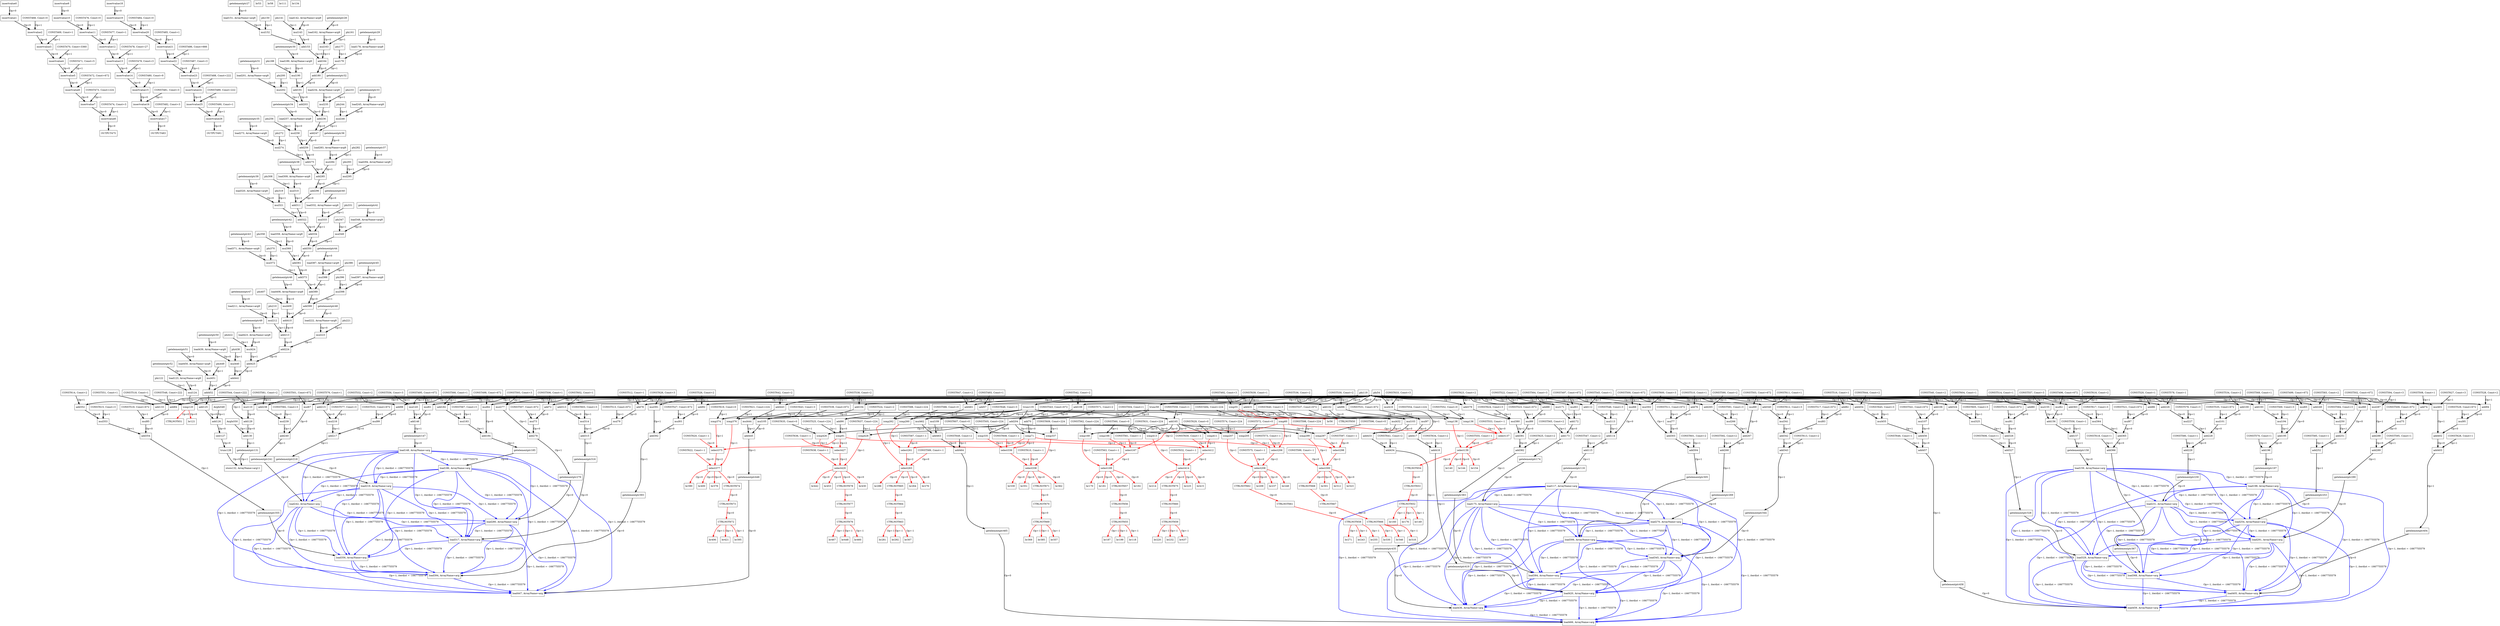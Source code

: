 Digraph G {
insertvalue0[label = "insertvalue0", shape = box, color = black];
insertvalue1[label = "insertvalue1", shape = box, color = black];
insertvalue2[label = "insertvalue2", shape = box, color = black];
insertvalue3[label = "insertvalue3", shape = box, color = black];
insertvalue4[label = "insertvalue4", shape = box, color = black];
insertvalue5[label = "insertvalue5", shape = box, color = black];
insertvalue6[label = "insertvalue6", shape = box, color = black];
insertvalue7[label = "insertvalue7", shape = box, color = black];
insertvalue8[label = "insertvalue8", shape = box, color = black];
insertvalue9[label = "insertvalue9", shape = box, color = black];
insertvalue10[label = "insertvalue10", shape = box, color = black];
insertvalue11[label = "insertvalue11", shape = box, color = black];
insertvalue12[label = "insertvalue12", shape = box, color = black];
insertvalue13[label = "insertvalue13", shape = box, color = black];
insertvalue14[label = "insertvalue14", shape = box, color = black];
insertvalue15[label = "insertvalue15", shape = box, color = black];
insertvalue16[label = "insertvalue16", shape = box, color = black];
insertvalue17[label = "insertvalue17", shape = box, color = black];
insertvalue18[label = "insertvalue18", shape = box, color = black];
insertvalue19[label = "insertvalue19", shape = box, color = black];
insertvalue20[label = "insertvalue20", shape = box, color = black];
insertvalue21[label = "insertvalue21", shape = box, color = black];
insertvalue22[label = "insertvalue22", shape = box, color = black];
insertvalue23[label = "insertvalue23", shape = box, color = black];
insertvalue24[label = "insertvalue24", shape = box, color = black];
insertvalue25[label = "insertvalue25", shape = box, color = black];
insertvalue26[label = "insertvalue26", shape = box, color = black];
getelementptr27[label = "getelementptr27", shape = box, color = black];
getelementptr28[label = "getelementptr28", shape = box, color = black];
getelementptr29[label = "getelementptr29", shape = box, color = black];
getelementptr30[label = "getelementptr30", shape = box, color = black];
getelementptr31[label = "getelementptr31", shape = box, color = black];
getelementptr32[label = "getelementptr32", shape = box, color = black];
getelementptr33[label = "getelementptr33", shape = box, color = black];
getelementptr34[label = "getelementptr34", shape = box, color = black];
getelementptr35[label = "getelementptr35", shape = box, color = black];
getelementptr36[label = "getelementptr36", shape = box, color = black];
getelementptr37[label = "getelementptr37", shape = box, color = black];
getelementptr38[label = "getelementptr38", shape = box, color = black];
getelementptr39[label = "getelementptr39", shape = box, color = black];
getelementptr40[label = "getelementptr40", shape = box, color = black];
getelementptr41[label = "getelementptr41", shape = box, color = black];
getelementptr42[label = "getelementptr42", shape = box, color = black];
getelementptr43[label = "getelementptr43", shape = box, color = black];
getelementptr44[label = "getelementptr44", shape = box, color = black];
getelementptr45[label = "getelementptr45", shape = box, color = black];
getelementptr46[label = "getelementptr46", shape = box, color = black];
getelementptr47[label = "getelementptr47", shape = box, color = black];
getelementptr48[label = "getelementptr48", shape = box, color = black];
getelementptr49[label = "getelementptr49", shape = box, color = black];
getelementptr50[label = "getelementptr50", shape = box, color = black];
getelementptr51[label = "getelementptr51", shape = box, color = black];
getelementptr52[label = "getelementptr52", shape = box, color = black];
br53[label = "br53", shape = box, color = black];
phi54[label = "phi54", shape = box, color = black];
icmp55[label = "icmp55", shape = box, color = black];
br56[label = "br56", shape = box, color = black];
add57[label = "add57", shape = box, color = black];
br58[label = "br58", shape = box, color = black];
trunc59[label = "trunc59", shape = box, color = black];
icmp60[label = "icmp60", shape = box, color = black];
mul61[label = "mul61", shape = box, color = black];
mul62[label = "mul62", shape = box, color = black];
mul63[label = "mul63", shape = box, color = black];
mul64[label = "mul64", shape = box, color = black];
mul65[label = "mul65", shape = box, color = black];
mul66[label = "mul66", shape = box, color = black];
mul67[label = "mul67", shape = box, color = black];
mul68[label = "mul68", shape = box, color = black];
mul69[label = "mul69", shape = box, color = black];
add70[label = "add70", shape = box, color = black];
icmp71[label = "icmp71", shape = box, color = black];
add72[label = "add72", shape = box, color = black];
mul73[label = "mul73", shape = box, color = black];
add74[label = "add74", shape = box, color = black];
mul75[label = "mul75", shape = box, color = black];
add76[label = "add76", shape = box, color = black];
mul77[label = "mul77", shape = box, color = black];
add78[label = "add78", shape = box, color = black];
mul79[label = "mul79", shape = box, color = black];
add80[label = "add80", shape = box, color = black];
mul81[label = "mul81", shape = box, color = black];
add82[label = "add82", shape = box, color = black];
mul83[label = "mul83", shape = box, color = black];
add84[label = "add84", shape = box, color = black];
mul85[label = "mul85", shape = box, color = black];
add86[label = "add86", shape = box, color = black];
mul87[label = "mul87", shape = box, color = black];
add88[label = "add88", shape = box, color = black];
mul89[label = "mul89", shape = box, color = black];
add90[label = "add90", shape = box, color = black];
icmp91[label = "icmp91", shape = box, color = black];
add92[label = "add92", shape = box, color = black];
mul93[label = "mul93", shape = box, color = black];
add94[label = "add94", shape = box, color = black];
mul95[label = "mul95", shape = box, color = black];
add96[label = "add96", shape = box, color = black];
mul97[label = "mul97", shape = box, color = black];
add98[label = "add98", shape = box, color = black];
mul99[label = "mul99", shape = box, color = black];
add100[label = "add100", shape = box, color = black];
mul101[label = "mul101", shape = box, color = black];
add102[label = "add102", shape = box, color = black];
mul103[label = "mul103", shape = box, color = black];
add104[label = "add104", shape = box, color = black];
mul105[label = "mul105", shape = box, color = black];
add106[label = "add106", shape = box, color = black];
mul107[label = "mul107", shape = box, color = black];
add108[label = "add108", shape = box, color = black];
mul109[label = "mul109", shape = box, color = black];
mul110[label = "mul110", shape = box, color = black];
br111[label = "br111", shape = box, color = black];
add112[label = "add112", shape = box, color = black];
mul113[label = "mul113", shape = box, color = black];
add114[label = "add114", shape = box, color = black];
add115[label = "add115", shape = box, color = black];
getelementptr116[label = "getelementptr116", shape = box, color = black];
load117[label = "load117, ArrayName=arg", shape = box, color = black];
br118[label = "br118", shape = box, color = black];
phi119[label = "phi119", shape = box, color = black];
icmp120[label = "icmp120", shape = box, color = black];
br121[label = "br121", shape = box, color = black];
phi122[label = "phi122", shape = box, color = black];
load123[label = "load123, ArrayName=arg9", shape = box, color = black];
mul124[label = "mul124", shape = box, color = black];
add125[label = "add125", shape = box, color = black];
add126[label = "add126", shape = box, color = black];
sext127[label = "sext127", shape = box, color = black];
trunc128[label = "trunc128", shape = box, color = black];
add129[label = "add129", shape = box, color = black];
add130[label = "add130", shape = box, color = black];
getelementptr131[label = "getelementptr131", shape = box, color = black];
store132[label = "store132, ArrayName=arg11", shape = box, color = black];
add133[label = "add133", shape = box, color = black];
br134[label = "br134", shape = box, color = black];
trunc135[label = "trunc135", shape = box, color = black];
icmp136[label = "icmp136", shape = box, color = black];
select137[label = "select137", shape = box, color = black];
icmp138[label = "icmp138", shape = box, color = black];
select139[label = "select139", shape = box, color = black];
br140[label = "br140", shape = box, color = black];
phi141[label = "phi141", shape = box, color = black];
load142[label = "load142, ArrayName=arg9", shape = box, color = black];
mul143[label = "mul143", shape = box, color = black];
br144[label = "br144", shape = box, color = black];
mul145[label = "mul145", shape = box, color = black];
add146[label = "add146", shape = box, color = black];
getelementptr147[label = "getelementptr147", shape = box, color = black];
load148[label = "load148, ArrayName=arg", shape = box, color = black];
br149[label = "br149", shape = box, color = black];
phi150[label = "phi150", shape = box, color = black];
load151[label = "load151, ArrayName=arg9", shape = box, color = black];
mul152[label = "mul152", shape = box, color = black];
add153[label = "add153", shape = box, color = black];
br154[label = "br154", shape = box, color = black];
mul155[label = "mul155", shape = box, color = black];
add156[label = "add156", shape = box, color = black];
add157[label = "add157", shape = box, color = black];
getelementptr158[label = "getelementptr158", shape = box, color = black];
load159[label = "load159, ArrayName=arg", shape = box, color = black];
br160[label = "br160", shape = box, color = black];
phi161[label = "phi161", shape = box, color = black];
load162[label = "load162, ArrayName=arg9", shape = box, color = black];
mul163[label = "mul163", shape = box, color = black];
add164[label = "add164", shape = box, color = black];
add165[label = "add165", shape = box, color = black];
icmp166[label = "icmp166", shape = box, color = black];
select167[label = "select167", shape = box, color = black];
icmp168[label = "icmp168", shape = box, color = black];
select169[label = "select169", shape = box, color = black];
br170[label = "br170", shape = box, color = black];
mul171[label = "mul171", shape = box, color = black];
add172[label = "add172", shape = box, color = black];
add173[label = "add173", shape = box, color = black];
getelementptr174[label = "getelementptr174", shape = box, color = black];
load175[label = "load175, ArrayName=arg", shape = box, color = black];
br176[label = "br176", shape = box, color = black];
phi177[label = "phi177", shape = box, color = black];
load178[label = "load178, ArrayName=arg9", shape = box, color = black];
mul179[label = "mul179", shape = box, color = black];
add180[label = "add180", shape = box, color = black];
br181[label = "br181", shape = box, color = black];
add182[label = "add182", shape = box, color = black];
mul183[label = "mul183", shape = box, color = black];
add184[label = "add184", shape = box, color = black];
getelementptr185[label = "getelementptr185", shape = box, color = black];
load186[label = "load186, ArrayName=arg", shape = box, color = black];
br187[label = "br187", shape = box, color = black];
phi188[label = "phi188", shape = box, color = black];
load189[label = "load189, ArrayName=arg9", shape = box, color = black];
mul190[label = "mul190", shape = box, color = black];
add191[label = "add191", shape = box, color = black];
br192[label = "br192", shape = box, color = black];
add193[label = "add193", shape = box, color = black];
mul194[label = "mul194", shape = box, color = black];
add195[label = "add195", shape = box, color = black];
add196[label = "add196", shape = box, color = black];
getelementptr197[label = "getelementptr197", shape = box, color = black];
load198[label = "load198, ArrayName=arg", shape = box, color = black];
br199[label = "br199", shape = box, color = black];
phi200[label = "phi200", shape = box, color = black];
load201[label = "load201, ArrayName=arg9", shape = box, color = black];
mul202[label = "mul202", shape = box, color = black];
add203[label = "add203", shape = box, color = black];
add204[label = "add204", shape = box, color = black];
icmp205[label = "icmp205", shape = box, color = black];
select206[label = "select206", shape = box, color = black];
icmp207[label = "icmp207", shape = box, color = black];
select208[label = "select208", shape = box, color = black];
br209[label = "br209", shape = box, color = black];
phi210[label = "phi210", shape = box, color = black];
load211[label = "load211, ArrayName=arg9", shape = box, color = black];
mul212[label = "mul212", shape = box, color = black];
add213[label = "add213", shape = box, color = black];
br214[label = "br214", shape = box, color = black];
add215[label = "add215", shape = box, color = black];
mul216[label = "mul216", shape = box, color = black];
add217[label = "add217", shape = box, color = black];
getelementptr218[label = "getelementptr218", shape = box, color = black];
load219[label = "load219, ArrayName=arg", shape = box, color = black];
br220[label = "br220", shape = box, color = black];
phi221[label = "phi221", shape = box, color = black];
load222[label = "load222, ArrayName=arg9", shape = box, color = black];
mul223[label = "mul223", shape = box, color = black];
add224[label = "add224", shape = box, color = black];
br225[label = "br225", shape = box, color = black];
add226[label = "add226", shape = box, color = black];
mul227[label = "mul227", shape = box, color = black];
add228[label = "add228", shape = box, color = black];
add229[label = "add229", shape = box, color = black];
getelementptr230[label = "getelementptr230", shape = box, color = black];
load231[label = "load231, ArrayName=arg", shape = box, color = black];
br232[label = "br232", shape = box, color = black];
phi233[label = "phi233", shape = box, color = black];
load234[label = "load234, ArrayName=arg9", shape = box, color = black];
mul235[label = "mul235", shape = box, color = black];
add236[label = "add236", shape = box, color = black];
br237[label = "br237", shape = box, color = black];
add238[label = "add238", shape = box, color = black];
mul239[label = "mul239", shape = box, color = black];
add240[label = "add240", shape = box, color = black];
getelementptr241[label = "getelementptr241", shape = box, color = black];
load242[label = "load242, ArrayName=arg", shape = box, color = black];
br243[label = "br243", shape = box, color = black];
phi244[label = "phi244", shape = box, color = black];
load245[label = "load245, ArrayName=arg9", shape = box, color = black];
mul246[label = "mul246", shape = box, color = black];
add247[label = "add247", shape = box, color = black];
br248[label = "br248", shape = box, color = black];
add249[label = "add249", shape = box, color = black];
mul250[label = "mul250", shape = box, color = black];
add251[label = "add251", shape = box, color = black];
add252[label = "add252", shape = box, color = black];
getelementptr253[label = "getelementptr253", shape = box, color = black];
load254[label = "load254, ArrayName=arg", shape = box, color = black];
br255[label = "br255", shape = box, color = black];
phi256[label = "phi256", shape = box, color = black];
load257[label = "load257, ArrayName=arg9", shape = box, color = black];
mul258[label = "mul258", shape = box, color = black];
add259[label = "add259", shape = box, color = black];
icmp260[label = "icmp260", shape = box, color = black];
select261[label = "select261", shape = box, color = black];
icmp262[label = "icmp262", shape = box, color = black];
select263[label = "select263", shape = box, color = black];
br264[label = "br264", shape = box, color = black];
add265[label = "add265", shape = box, color = black];
mul266[label = "mul266", shape = box, color = black];
add267[label = "add267", shape = box, color = black];
add268[label = "add268", shape = box, color = black];
getelementptr269[label = "getelementptr269", shape = box, color = black];
load270[label = "load270, ArrayName=arg", shape = box, color = black];
br271[label = "br271", shape = box, color = black];
phi272[label = "phi272", shape = box, color = black];
load273[label = "load273, ArrayName=arg9", shape = box, color = black];
mul274[label = "mul274", shape = box, color = black];
add275[label = "add275", shape = box, color = black];
br276[label = "br276", shape = box, color = black];
mul277[label = "mul277", shape = box, color = black];
add278[label = "add278", shape = box, color = black];
getelementptr279[label = "getelementptr279", shape = box, color = black];
load280[label = "load280, ArrayName=arg", shape = box, color = black];
br281[label = "br281", shape = box, color = black];
phi282[label = "phi282", shape = box, color = black];
load283[label = "load283, ArrayName=arg9", shape = box, color = black];
mul284[label = "mul284", shape = box, color = black];
add285[label = "add285", shape = box, color = black];
br286[label = "br286", shape = box, color = black];
mul287[label = "mul287", shape = box, color = black];
add288[label = "add288", shape = box, color = black];
add289[label = "add289", shape = box, color = black];
getelementptr290[label = "getelementptr290", shape = box, color = black];
load291[label = "load291, ArrayName=arg", shape = box, color = black];
br292[label = "br292", shape = box, color = black];
phi293[label = "phi293", shape = box, color = black];
load294[label = "load294, ArrayName=arg9", shape = box, color = black];
mul295[label = "mul295", shape = box, color = black];
add296[label = "add296", shape = box, color = black];
icmp297[label = "icmp297", shape = box, color = black];
select298[label = "select298", shape = box, color = black];
icmp299[label = "icmp299", shape = box, color = black];
select300[label = "select300", shape = box, color = black];
br301[label = "br301", shape = box, color = black];
mul302[label = "mul302", shape = box, color = black];
add303[label = "add303", shape = box, color = black];
add304[label = "add304", shape = box, color = black];
getelementptr305[label = "getelementptr305", shape = box, color = black];
load306[label = "load306, ArrayName=arg", shape = box, color = black];
br307[label = "br307", shape = box, color = black];
phi308[label = "phi308", shape = box, color = black];
load309[label = "load309, ArrayName=arg9", shape = box, color = black];
mul310[label = "mul310", shape = box, color = black];
add311[label = "add311", shape = box, color = black];
br312[label = "br312", shape = box, color = black];
add313[label = "add313", shape = box, color = black];
mul314[label = "mul314", shape = box, color = black];
add315[label = "add315", shape = box, color = black];
getelementptr316[label = "getelementptr316", shape = box, color = black];
load317[label = "load317, ArrayName=arg", shape = box, color = black];
br318[label = "br318", shape = box, color = black];
phi319[label = "phi319", shape = box, color = black];
load320[label = "load320, ArrayName=arg9", shape = box, color = black];
mul321[label = "mul321", shape = box, color = black];
add322[label = "add322", shape = box, color = black];
br323[label = "br323", shape = box, color = black];
add324[label = "add324", shape = box, color = black];
mul325[label = "mul325", shape = box, color = black];
add326[label = "add326", shape = box, color = black];
add327[label = "add327", shape = box, color = black];
getelementptr328[label = "getelementptr328", shape = box, color = black];
load329[label = "load329, ArrayName=arg", shape = box, color = black];
br330[label = "br330", shape = box, color = black];
phi331[label = "phi331", shape = box, color = black];
load332[label = "load332, ArrayName=arg9", shape = box, color = black];
mul333[label = "mul333", shape = box, color = black];
add334[label = "add334", shape = box, color = black];
icmp335[label = "icmp335", shape = box, color = black];
select336[label = "select336", shape = box, color = black];
icmp337[label = "icmp337", shape = box, color = black];
select338[label = "select338", shape = box, color = black];
br339[label = "br339", shape = box, color = black];
add340[label = "add340", shape = box, color = black];
mul341[label = "mul341", shape = box, color = black];
add342[label = "add342", shape = box, color = black];
add343[label = "add343", shape = box, color = black];
getelementptr344[label = "getelementptr344", shape = box, color = black];
load345[label = "load345, ArrayName=arg", shape = box, color = black];
br346[label = "br346", shape = box, color = black];
phi347[label = "phi347", shape = box, color = black];
load348[label = "load348, ArrayName=arg9", shape = box, color = black];
mul349[label = "mul349", shape = box, color = black];
add350[label = "add350", shape = box, color = black];
br351[label = "br351", shape = box, color = black];
add352[label = "add352", shape = box, color = black];
mul353[label = "mul353", shape = box, color = black];
add354[label = "add354", shape = box, color = black];
getelementptr355[label = "getelementptr355", shape = box, color = black];
load356[label = "load356, ArrayName=arg", shape = box, color = black];
br357[label = "br357", shape = box, color = black];
phi358[label = "phi358", shape = box, color = black];
load359[label = "load359, ArrayName=arg9", shape = box, color = black];
mul360[label = "mul360", shape = box, color = black];
add361[label = "add361", shape = box, color = black];
br362[label = "br362", shape = box, color = black];
add363[label = "add363", shape = box, color = black];
mul364[label = "mul364", shape = box, color = black];
add365[label = "add365", shape = box, color = black];
add366[label = "add366", shape = box, color = black];
getelementptr367[label = "getelementptr367", shape = box, color = black];
load368[label = "load368, ArrayName=arg", shape = box, color = black];
br369[label = "br369", shape = box, color = black];
phi370[label = "phi370", shape = box, color = black];
load371[label = "load371, ArrayName=arg9", shape = box, color = black];
mul372[label = "mul372", shape = box, color = black];
add373[label = "add373", shape = box, color = black];
icmp374[label = "icmp374", shape = box, color = black];
select375[label = "select375", shape = box, color = black];
icmp376[label = "icmp376", shape = box, color = black];
select377[label = "select377", shape = box, color = black];
br378[label = "br378", shape = box, color = black];
add379[label = "add379", shape = box, color = black];
mul380[label = "mul380", shape = box, color = black];
add381[label = "add381", shape = box, color = black];
add382[label = "add382", shape = box, color = black];
getelementptr383[label = "getelementptr383", shape = box, color = black];
load384[label = "load384, ArrayName=arg", shape = box, color = black];
br385[label = "br385", shape = box, color = black];
phi386[label = "phi386", shape = box, color = black];
load387[label = "load387, ArrayName=arg9", shape = box, color = black];
mul388[label = "mul388", shape = box, color = black];
add389[label = "add389", shape = box, color = black];
br390[label = "br390", shape = box, color = black];
mul391[label = "mul391", shape = box, color = black];
add392[label = "add392", shape = box, color = black];
getelementptr393[label = "getelementptr393", shape = box, color = black];
load394[label = "load394, ArrayName=arg", shape = box, color = black];
br395[label = "br395", shape = box, color = black];
phi396[label = "phi396", shape = box, color = black];
load397[label = "load397, ArrayName=arg9", shape = box, color = black];
mul398[label = "mul398", shape = box, color = black];
add399[label = "add399", shape = box, color = black];
br400[label = "br400", shape = box, color = black];
mul401[label = "mul401", shape = box, color = black];
add402[label = "add402", shape = box, color = black];
add403[label = "add403", shape = box, color = black];
getelementptr404[label = "getelementptr404", shape = box, color = black];
load405[label = "load405, ArrayName=arg", shape = box, color = black];
br406[label = "br406", shape = box, color = black];
phi407[label = "phi407", shape = box, color = black];
load408[label = "load408, ArrayName=arg9", shape = box, color = black];
mul409[label = "mul409", shape = box, color = black];
add410[label = "add410", shape = box, color = black];
icmp411[label = "icmp411", shape = box, color = black];
select412[label = "select412", shape = box, color = black];
icmp413[label = "icmp413", shape = box, color = black];
select414[label = "select414", shape = box, color = black];
br415[label = "br415", shape = box, color = black];
mul416[label = "mul416", shape = box, color = black];
add417[label = "add417", shape = box, color = black];
add418[label = "add418", shape = box, color = black];
getelementptr419[label = "getelementptr419", shape = box, color = black];
load420[label = "load420, ArrayName=arg", shape = box, color = black];
br421[label = "br421", shape = box, color = black];
phi422[label = "phi422", shape = box, color = black];
load423[label = "load423, ArrayName=arg9", shape = box, color = black];
mul424[label = "mul424", shape = box, color = black];
add425[label = "add425", shape = box, color = black];
icmp426[label = "icmp426", shape = box, color = black];
select427[label = "select427", shape = box, color = black];
icmp428[label = "icmp428", shape = box, color = black];
select429[label = "select429", shape = box, color = black];
br430[label = "br430", shape = box, color = black];
add431[label = "add431", shape = box, color = black];
mul432[label = "mul432", shape = box, color = black];
add433[label = "add433", shape = box, color = black];
add434[label = "add434", shape = box, color = black];
getelementptr435[label = "getelementptr435", shape = box, color = black];
load436[label = "load436, ArrayName=arg", shape = box, color = black];
br437[label = "br437", shape = box, color = black];
phi438[label = "phi438", shape = box, color = black];
load439[label = "load439, ArrayName=arg9", shape = box, color = black];
mul440[label = "mul440", shape = box, color = black];
add441[label = "add441", shape = box, color = black];
br442[label = "br442", shape = box, color = black];
add443[label = "add443", shape = box, color = black];
mul444[label = "mul444", shape = box, color = black];
add445[label = "add445", shape = box, color = black];
getelementptr446[label = "getelementptr446", shape = box, color = black];
load447[label = "load447, ArrayName=arg", shape = box, color = black];
br448[label = "br448", shape = box, color = black];
phi449[label = "phi449", shape = box, color = black];
load450[label = "load450, ArrayName=arg9", shape = box, color = black];
mul451[label = "mul451", shape = box, color = black];
add452[label = "add452", shape = box, color = black];
br453[label = "br453", shape = box, color = black];
add454[label = "add454", shape = box, color = black];
mul455[label = "mul455", shape = box, color = black];
add456[label = "add456", shape = box, color = black];
add457[label = "add457", shape = box, color = black];
getelementptr458[label = "getelementptr458", shape = box, color = black];
load459[label = "load459, ArrayName=arg", shape = box, color = black];
br460[label = "br460", shape = box, color = black];
add461[label = "add461", shape = box, color = black];
mul462[label = "mul462", shape = box, color = black];
add463[label = "add463", shape = box, color = black];
add464[label = "add464", shape = box, color = black];
getelementptr465[label = "getelementptr465", shape = box, color = black];
load466[label = "load466, ArrayName=arg", shape = box, color = black];
br467[label = "br467", shape = box, color = black];
CONST468[label = "CONST468, Const=0", shape = box, color = black];
CONST469[label = "CONST469, Const=1", shape = box, color = black];
CONST470[label = "CONST470, Const=3360", shape = box, color = black];
CONST471[label = "CONST471, Const=5", shape = box, color = black];
CONST472[label = "CONST472, Const=672", shape = box, color = black];
CONST473[label = "CONST473, Const=224", shape = box, color = black];
CONST474[label = "CONST474, Const=3", shape = box, color = black];
OUTPUT475[label = "OUTPUT475", shape = box, color = black];
CONST476[label = "CONST476, Const=0", shape = box, color = black];
CONST477[label = "CONST477, Const=1", shape = box, color = black];
CONST478[label = "CONST478, Const=27", shape = box, color = black];
CONST479[label = "CONST479, Const=3", shape = box, color = black];
CONST480[label = "CONST480, Const=9", shape = box, color = black];
CONST481[label = "CONST481, Const=3", shape = box, color = black];
CONST482[label = "CONST482, Const=3", shape = box, color = black];
OUTPUT483[label = "OUTPUT483", shape = box, color = black];
CONST484[label = "CONST484, Const=0", shape = box, color = black];
CONST485[label = "CONST485, Const=1", shape = box, color = black];
CONST486[label = "CONST486, Const=666", shape = box, color = black];
CONST487[label = "CONST487, Const=3", shape = box, color = black];
CONST488[label = "CONST488, Const=222", shape = box, color = black];
CONST489[label = "CONST489, Const=222", shape = box, color = black];
CONST490[label = "CONST490, Const=1", shape = box, color = black];
OUTPUT491[label = "OUTPUT491", shape = box, color = black];
CONST492[label = "CONST492, Const=3", shape = box, color = black];
CONST493[label = "CONST493, Const=1", shape = box, color = black];
CONST494[label = "CONST494, Const=224", shape = box, color = black];
CONST495[label = "CONST495, Const=672", shape = box, color = black];
CONST496[label = "CONST496, Const=672", shape = box, color = black];
CONST497[label = "CONST497, Const=672", shape = box, color = black];
CONST498[label = "CONST498, Const=672", shape = box, color = black];
CONST499[label = "CONST499, Const=672", shape = box, color = black];
CONST500[label = "CONST500, Const=672", shape = box, color = black];
CONST501[label = "CONST501, Const=672", shape = box, color = black];
CONST502[label = "CONST502, Const=672", shape = box, color = black];
CONST503[label = "CONST503, Const=672", shape = box, color = black];
CONST504[label = "CONST504, Const=1", shape = box, color = black];
CONST505[label = "CONST505, Const=224", shape = box, color = black];
CONST506[label = "CONST506, Const=1", shape = box, color = black];
CONST507[label = "CONST507, Const=672", shape = box, color = black];
CONST508[label = "CONST508, Const=1", shape = box, color = black];
CONST509[label = "CONST509, Const=672", shape = box, color = black];
CONST510[label = "CONST510, Const=1", shape = box, color = black];
CONST511[label = "CONST511, Const=672", shape = box, color = black];
CONST512[label = "CONST512, Const=1", shape = box, color = black];
CONST513[label = "CONST513, Const=672", shape = box, color = black];
CONST514[label = "CONST514, Const=1", shape = box, color = black];
CONST515[label = "CONST515, Const=672", shape = box, color = black];
CONST516[label = "CONST516, Const=1", shape = box, color = black];
CONST517[label = "CONST517, Const=672", shape = box, color = black];
CONST518[label = "CONST518, Const=1", shape = box, color = black];
CONST519[label = "CONST519, Const=672", shape = box, color = black];
CONST520[label = "CONST520, Const=1", shape = box, color = black];
CONST521[label = "CONST521, Const=672", shape = box, color = black];
CONST522[label = "CONST522, Const=1", shape = box, color = black];
CONST523[label = "CONST523, Const=672", shape = box, color = black];
CONST524[label = "CONST524, Const=2", shape = box, color = black];
CONST525[label = "CONST525, Const=224", shape = box, color = black];
CONST526[label = "CONST526, Const=2", shape = box, color = black];
CONST527[label = "CONST527, Const=672", shape = box, color = black];
CONST528[label = "CONST528, Const=2", shape = box, color = black];
CONST529[label = "CONST529, Const=672", shape = box, color = black];
CONST530[label = "CONST530, Const=2", shape = box, color = black];
CONST531[label = "CONST531, Const=672", shape = box, color = black];
CONST532[label = "CONST532, Const=2", shape = box, color = black];
CONST533[label = "CONST533, Const=672", shape = box, color = black];
CONST534[label = "CONST534, Const=2", shape = box, color = black];
CONST535[label = "CONST535, Const=672", shape = box, color = black];
CONST536[label = "CONST536, Const=2", shape = box, color = black];
CONST537[label = "CONST537, Const=672", shape = box, color = black];
CONST538[label = "CONST538, Const=2", shape = box, color = black];
CONST539[label = "CONST539, Const=672", shape = box, color = black];
CONST540[label = "CONST540, Const=2", shape = box, color = black];
CONST541[label = "CONST541, Const=672", shape = box, color = black];
CONST542[label = "CONST542, Const=2", shape = box, color = black];
CONST543[label = "CONST543, Const=672", shape = box, color = black];
CONST544[label = "CONST544, Const=222", shape = box, color = black];
CONST545[label = "CONST545, Const=1", shape = box, color = black];
CONST546[label = "CONST546, Const=3", shape = box, color = black];
CONST547[label = "CONST547, Const=2", shape = box, color = black];
CONST548[label = "CONST548, Const=222", shape = box, color = black];
ArgIn549[label = "ArgIn549", shape = box, color = black];
ArgIn550[label = "ArgIn550", shape = box, color = black];
CONST551[label = "CONST551, Const=1", shape = box, color = black];
CONST552[label = "CONST552, Const=0", shape = box, color = black];
CONST553[label = "CONST553, Const=-1", shape = box, color = black];
CONST554[label = "CONST554, Const=224", shape = box, color = black];
CONST555[label = "CONST555, Const=-1", shape = box, color = black];
CONST556[label = "CONST556, Const=3", shape = box, color = black];
CONST557[label = "CONST557, Const=3", shape = box, color = black];
CONST558[label = "CONST558, Const=1", shape = box, color = black];
CONST559[label = "CONST559, Const=1", shape = box, color = black];
CONST560[label = "CONST560, Const=0", shape = box, color = black];
CONST561[label = "CONST561, Const=-1", shape = box, color = black];
CONST562[label = "CONST562, Const=224", shape = box, color = black];
CONST563[label = "CONST563, Const=-1", shape = box, color = black];
CONST564[label = "CONST564, Const=3", shape = box, color = black];
CONST565[label = "CONST565, Const=2", shape = box, color = black];
CONST566[label = "CONST566, Const=1", shape = box, color = black];
CONST567[label = "CONST567, Const=3", shape = box, color = black];
CONST568[label = "CONST568, Const=1", shape = box, color = black];
CONST569[label = "CONST569, Const=3", shape = box, color = black];
CONST570[label = "CONST570, Const=1", shape = box, color = black];
CONST571[label = "CONST571, Const=2", shape = box, color = black];
CONST572[label = "CONST572, Const=0", shape = box, color = black];
CONST573[label = "CONST573, Const=-1", shape = box, color = black];
CONST574[label = "CONST574, Const=224", shape = box, color = black];
CONST575[label = "CONST575, Const=-1", shape = box, color = black];
CONST576[label = "CONST576, Const=1", shape = box, color = black];
CONST577[label = "CONST577, Const=3", shape = box, color = black];
CONST578[label = "CONST578, Const=1", shape = box, color = black];
CONST579[label = "CONST579, Const=3", shape = box, color = black];
CONST580[label = "CONST580, Const=1", shape = box, color = black];
CONST581[label = "CONST581, Const=2", shape = box, color = black];
CONST582[label = "CONST582, Const=3", shape = box, color = black];
CONST583[label = "CONST583, Const=2", shape = box, color = black];
CONST584[label = "CONST584, Const=3", shape = box, color = black];
CONST585[label = "CONST585, Const=1", shape = box, color = black];
CONST586[label = "CONST586, Const=0", shape = box, color = black];
CONST587[label = "CONST587, Const=-1", shape = box, color = black];
CONST588[label = "CONST588, Const=224", shape = box, color = black];
CONST589[label = "CONST589, Const=-1", shape = box, color = black];
CONST590[label = "CONST590, Const=2", shape = box, color = black];
CONST591[label = "CONST591, Const=3", shape = box, color = black];
CONST592[label = "CONST592, Const=2", shape = box, color = black];
CONST593[label = "CONST593, Const=3", shape = box, color = black];
CONST594[label = "CONST594, Const=3", shape = box, color = black];
CONST595[label = "CONST595, Const=1", shape = box, color = black];
CONST596[label = "CONST596, Const=0", shape = box, color = black];
CONST597[label = "CONST597, Const=-1", shape = box, color = black];
CONST598[label = "CONST598, Const=224", shape = box, color = black];
CONST599[label = "CONST599, Const=-1", shape = box, color = black];
CONST600[label = "CONST600, Const=3", shape = box, color = black];
CONST601[label = "CONST601, Const=2", shape = box, color = black];
CONST602[label = "CONST602, Const=1", shape = box, color = black];
CONST603[label = "CONST603, Const=3", shape = box, color = black];
CONST604[label = "CONST604, Const=1", shape = box, color = black];
CONST605[label = "CONST605, Const=3", shape = box, color = black];
CONST606[label = "CONST606, Const=1", shape = box, color = black];
CONST607[label = "CONST607, Const=0", shape = box, color = black];
CONST608[label = "CONST608, Const=-1", shape = box, color = black];
CONST609[label = "CONST609, Const=224", shape = box, color = black];
CONST610[label = "CONST610, Const=-1", shape = box, color = black];
CONST611[label = "CONST611, Const=1", shape = box, color = black];
CONST612[label = "CONST612, Const=3", shape = box, color = black];
CONST613[label = "CONST613, Const=2", shape = box, color = black];
CONST614[label = "CONST614, Const=2", shape = box, color = black];
CONST615[label = "CONST615, Const=3", shape = box, color = black];
CONST616[label = "CONST616, Const=2", shape = box, color = black];
CONST617[label = "CONST617, Const=3", shape = box, color = black];
CONST618[label = "CONST618, Const=1", shape = box, color = black];
CONST619[label = "CONST619, Const=0", shape = box, color = black];
CONST620[label = "CONST620, Const=-1", shape = box, color = black];
CONST621[label = "CONST621, Const=224", shape = box, color = black];
CONST622[label = "CONST622, Const=-1", shape = box, color = black];
CONST623[label = "CONST623, Const=2", shape = box, color = black];
CONST624[label = "CONST624, Const=3", shape = box, color = black];
CONST625[label = "CONST625, Const=2", shape = box, color = black];
CONST626[label = "CONST626, Const=3", shape = box, color = black];
CONST627[label = "CONST627, Const=3", shape = box, color = black];
CONST628[label = "CONST628, Const=1", shape = box, color = black];
CONST629[label = "CONST629, Const=0", shape = box, color = black];
CONST630[label = "CONST630, Const=-1", shape = box, color = black];
CONST631[label = "CONST631, Const=224", shape = box, color = black];
CONST632[label = "CONST632, Const=-1", shape = box, color = black];
CONST633[label = "CONST633, Const=3", shape = box, color = black];
CONST634[label = "CONST634, Const=2", shape = box, color = black];
CONST635[label = "CONST635, Const=0", shape = box, color = black];
CONST636[label = "CONST636, Const=-1", shape = box, color = black];
CONST637[label = "CONST637, Const=224", shape = box, color = black];
CONST638[label = "CONST638, Const=-1", shape = box, color = black];
CONST639[label = "CONST639, Const=1", shape = box, color = black];
CONST640[label = "CONST640, Const=3", shape = box, color = black];
CONST641[label = "CONST641, Const=2", shape = box, color = black];
CONST642[label = "CONST642, Const=2", shape = box, color = black];
CONST643[label = "CONST643, Const=3", shape = box, color = black];
CONST644[label = "CONST644, Const=2", shape = box, color = black];
CONST645[label = "CONST645, Const=3", shape = box, color = black];
CONST646[label = "CONST646, Const=1", shape = box, color = black];
CONST647[label = "CONST647, Const=2", shape = box, color = black];
CONST648[label = "CONST648, Const=3", shape = box, color = black];
CONST649[label = "CONST649, Const=2", shape = box, color = black];
CTRLNOT650[label = "CTRLNOT650", shape = box, color = black];
CTRLNOT651[label = "CTRLNOT651", shape = box, color = black];
CTRLNOT652[label = "CTRLNOT652", shape = box, color = black];
CTRLNOT653[label = "CTRLNOT653", shape = box, color = black];
CTRLNOT654[label = "CTRLNOT654", shape = box, color = black];
CTRLNOT655[label = "CTRLNOT655", shape = box, color = black];
CTRLNOT656[label = "CTRLNOT656", shape = box, color = black];
CTRLNOT657[label = "CTRLNOT657", shape = box, color = black];
CTRLNOT658[label = "CTRLNOT658", shape = box, color = black];
CTRLNOT659[label = "CTRLNOT659", shape = box, color = black];
CTRLNOT660[label = "CTRLNOT660", shape = box, color = black];
CTRLNOT661[label = "CTRLNOT661", shape = box, color = black];
CTRLNOT662[label = "CTRLNOT662", shape = box, color = black];
CTRLNOT663[label = "CTRLNOT663", shape = box, color = black];
CTRLNOT664[label = "CTRLNOT664", shape = box, color = black];
CTRLNOT665[label = "CTRLNOT665", shape = box, color = black];
CTRLNOT666[label = "CTRLNOT666", shape = box, color = black];
CTRLNOT667[label = "CTRLNOT667", shape = box, color = black];
CTRLNOT668[label = "CTRLNOT668", shape = box, color = black];
CTRLNOT669[label = "CTRLNOT669", shape = box, color = black];
CTRLNOT670[label = "CTRLNOT670", shape = box, color = black];
CTRLNOT671[label = "CTRLNOT671", shape = box, color = black];
CTRLNOT672[label = "CTRLNOT672", shape = box, color = black];
CTRLNOT673[label = "CTRLNOT673", shape = box, color = black];
CTRLNOT674[label = "CTRLNOT674", shape = box, color = black];
CTRLNOT675[label = "CTRLNOT675", shape = box, color = black];
CTRLNOT676[label = "CTRLNOT676", shape = box, color = black];
CTRLNOT677[label = "CTRLNOT677", shape = box, color = black];
CTRLNOT678[label = "CTRLNOT678", shape = box, color = black];
insertvalue0 -> insertvalue1[color = black, style = bold, label = "Op=0"];
insertvalue1 -> insertvalue2[color = black, style = bold, label = "Op=0"];
CONST468 -> insertvalue2[color = black, style = bold, label = "Op=1"];
insertvalue2 -> insertvalue3[color = black, style = bold, label = "Op=0"];
CONST469 -> insertvalue3[color = black, style = bold, label = "Op=1"];
insertvalue3 -> insertvalue4[color = black, style = bold, label = "Op=0"];
CONST470 -> insertvalue4[color = black, style = bold, label = "Op=1"];
insertvalue4 -> insertvalue5[color = black, style = bold, label = "Op=0"];
CONST471 -> insertvalue5[color = black, style = bold, label = "Op=1"];
insertvalue5 -> insertvalue6[color = black, style = bold, label = "Op=0"];
CONST472 -> insertvalue6[color = black, style = bold, label = "Op=1"];
insertvalue6 -> insertvalue7[color = black, style = bold, label = "Op=0"];
CONST473 -> insertvalue7[color = black, style = bold, label = "Op=1"];
insertvalue7 -> insertvalue8[color = black, style = bold, label = "Op=0"];
CONST474 -> insertvalue8[color = black, style = bold, label = "Op=1"];
insertvalue8 -> OUTPUT475[color = black, style = bold, label = "Op=0"];
insertvalue9 -> insertvalue10[color = black, style = bold, label = "Op=0"];
insertvalue10 -> insertvalue11[color = black, style = bold, label = "Op=0"];
CONST476 -> insertvalue11[color = black, style = bold, label = "Op=1"];
insertvalue11 -> insertvalue12[color = black, style = bold, label = "Op=0"];
CONST477 -> insertvalue12[color = black, style = bold, label = "Op=1"];
insertvalue12 -> insertvalue13[color = black, style = bold, label = "Op=0"];
CONST478 -> insertvalue13[color = black, style = bold, label = "Op=1"];
insertvalue13 -> insertvalue14[color = black, style = bold, label = "Op=0"];
CONST479 -> insertvalue14[color = black, style = bold, label = "Op=1"];
insertvalue14 -> insertvalue15[color = black, style = bold, label = "Op=0"];
CONST480 -> insertvalue15[color = black, style = bold, label = "Op=1"];
insertvalue15 -> insertvalue16[color = black, style = bold, label = "Op=0"];
CONST481 -> insertvalue16[color = black, style = bold, label = "Op=1"];
insertvalue16 -> insertvalue17[color = black, style = bold, label = "Op=0"];
CONST482 -> insertvalue17[color = black, style = bold, label = "Op=1"];
insertvalue17 -> OUTPUT483[color = black, style = bold, label = "Op=0"];
insertvalue18 -> insertvalue19[color = black, style = bold, label = "Op=0"];
insertvalue19 -> insertvalue20[color = black, style = bold, label = "Op=0"];
CONST484 -> insertvalue20[color = black, style = bold, label = "Op=1"];
insertvalue20 -> insertvalue21[color = black, style = bold, label = "Op=0"];
CONST485 -> insertvalue21[color = black, style = bold, label = "Op=1"];
insertvalue21 -> insertvalue22[color = black, style = bold, label = "Op=0"];
CONST486 -> insertvalue22[color = black, style = bold, label = "Op=1"];
insertvalue22 -> insertvalue23[color = black, style = bold, label = "Op=0"];
CONST487 -> insertvalue23[color = black, style = bold, label = "Op=1"];
insertvalue23 -> insertvalue24[color = black, style = bold, label = "Op=0"];
CONST488 -> insertvalue24[color = black, style = bold, label = "Op=1"];
insertvalue24 -> insertvalue25[color = black, style = bold, label = "Op=0"];
CONST489 -> insertvalue25[color = black, style = bold, label = "Op=1"];
insertvalue25 -> insertvalue26[color = black, style = bold, label = "Op=0"];
CONST490 -> insertvalue26[color = black, style = bold, label = "Op=1"];
insertvalue26 -> OUTPUT491[color = black, style = bold, label = "Op=0"];
getelementptr27 -> load151[color = black, style = bold, label = "Op=0"];
getelementptr28 -> load162[color = black, style = bold, label = "Op=0"];
getelementptr29 -> load178[color = black, style = bold, label = "Op=0"];
getelementptr30 -> load189[color = black, style = bold, label = "Op=0"];
getelementptr31 -> load201[color = black, style = bold, label = "Op=0"];
getelementptr32 -> load234[color = black, style = bold, label = "Op=0"];
getelementptr33 -> load245[color = black, style = bold, label = "Op=0"];
getelementptr34 -> load257[color = black, style = bold, label = "Op=0"];
getelementptr35 -> load273[color = black, style = bold, label = "Op=0"];
getelementptr36 -> load283[color = black, style = bold, label = "Op=0"];
getelementptr37 -> load294[color = black, style = bold, label = "Op=0"];
getelementptr38 -> load309[color = black, style = bold, label = "Op=0"];
getelementptr39 -> load320[color = black, style = bold, label = "Op=0"];
getelementptr40 -> load332[color = black, style = bold, label = "Op=0"];
getelementptr41 -> load348[color = black, style = bold, label = "Op=0"];
getelementptr42 -> load359[color = black, style = bold, label = "Op=0"];
getelementptr43 -> load371[color = black, style = bold, label = "Op=0"];
getelementptr44 -> load387[color = black, style = bold, label = "Op=0"];
getelementptr45 -> load397[color = black, style = bold, label = "Op=0"];
getelementptr46 -> load408[color = black, style = bold, label = "Op=0"];
getelementptr47 -> load211[color = black, style = bold, label = "Op=0"];
getelementptr48 -> load222[color = black, style = bold, label = "Op=0"];
getelementptr49 -> load423[color = black, style = bold, label = "Op=0"];
getelementptr50 -> load439[color = black, style = bold, label = "Op=0"];
getelementptr51 -> load450[color = black, style = bold, label = "Op=0"];
getelementptr52 -> load123[color = black, style = bold, label = "Op=0"];
phi54 -> add57[color = black, style = bold, label = "Op=0"];
phi54 -> mul110[color = black, style = bold, label = "Op=0"];
phi54 -> add108[color = black, style = bold, label = "Op=0"];
phi54 -> add106[color = black, style = bold, label = "Op=0"];
phi54 -> add104[color = black, style = bold, label = "Op=0"];
phi54 -> add102[color = black, style = bold, label = "Op=0"];
phi54 -> add100[color = black, style = bold, label = "Op=0"];
phi54 -> add98[color = black, style = bold, label = "Op=0"];
phi54 -> add96[color = black, style = bold, label = "Op=0"];
phi54 -> add94[color = black, style = bold, label = "Op=0"];
phi54 -> add92[color = black, style = bold, label = "Op=0"];
phi54 -> add88[color = black, style = bold, label = "Op=0"];
phi54 -> add86[color = black, style = bold, label = "Op=0"];
phi54 -> add84[color = black, style = bold, label = "Op=0"];
phi54 -> add82[color = black, style = bold, label = "Op=0"];
phi54 -> add80[color = black, style = bold, label = "Op=0"];
phi54 -> add78[color = black, style = bold, label = "Op=0"];
phi54 -> add76[color = black, style = bold, label = "Op=0"];
phi54 -> add74[color = black, style = bold, label = "Op=0"];
phi54 -> add72[color = black, style = bold, label = "Op=0"];
phi54 -> mul69[color = black, style = bold, label = "Op=0"];
phi54 -> mul68[color = black, style = bold, label = "Op=0"];
phi54 -> mul67[color = black, style = bold, label = "Op=0"];
phi54 -> mul66[color = black, style = bold, label = "Op=0"];
phi54 -> mul65[color = black, style = bold, label = "Op=0"];
phi54 -> mul64[color = black, style = bold, label = "Op=0"];
phi54 -> mul63[color = black, style = bold, label = "Op=0"];
phi54 -> mul62[color = black, style = bold, label = "Op=0"];
phi54 -> mul61[color = black, style = bold, label = "Op=0"];
phi54 -> trunc59[color = black, style = bold, label = "Op=0"];
phi54 -> icmp55[color = black, style = bold, label = "Op=0"];
CONST492 -> icmp55[color = black, style = bold, label = "Op=1"];
icmp55 -> br56[color = red, style = bold, label = "Op=0"];
CONST493 -> add57[color = black, style = bold, label = "Op=1"];
trunc59 -> add90[color = black, style = bold, label = "Op=0"];
trunc59 -> add70[color = black, style = bold, label = "Op=0"];
trunc59 -> icmp60[color = black, style = bold, label = "Op=0"];
CONST494 -> icmp60[color = black, style = bold, label = "Op=1"];
icmp60 -> select206[color = red, style = bold, label = "Op=2"];
icmp60 -> select167[color = red, style = bold, label = "Op=2"];
icmp60 -> select137[color = red, style = bold, label = "Op=2"];
CONST495 -> mul61[color = black, style = bold, label = "Op=1"];
mul61 -> add146[color = black, style = bold, label = "Op=0"];
CONST496 -> mul62[color = black, style = bold, label = "Op=1"];
mul62 -> add156[color = black, style = bold, label = "Op=0"];
CONST497 -> mul63[color = black, style = bold, label = "Op=1"];
mul63 -> add172[color = black, style = bold, label = "Op=0"];
CONST498 -> mul64[color = black, style = bold, label = "Op=1"];
mul64 -> add184[color = black, style = bold, label = "Op=0"];
CONST499 -> mul65[color = black, style = bold, label = "Op=1"];
mul65 -> add195[color = black, style = bold, label = "Op=0"];
CONST500 -> mul66[color = black, style = bold, label = "Op=1"];
mul66 -> add114[color = black, style = bold, label = "Op=0"];
CONST501 -> mul67[color = black, style = bold, label = "Op=1"];
mul67 -> add240[color = black, style = bold, label = "Op=0"];
CONST502 -> mul68[color = black, style = bold, label = "Op=1"];
mul68 -> add251[color = black, style = bold, label = "Op=0"];
CONST503 -> mul69[color = black, style = bold, label = "Op=1"];
mul69 -> add267[color = black, style = bold, label = "Op=0"];
CONST504 -> add70[color = black, style = bold, label = "Op=1"];
add70 -> icmp71[color = black, style = bold, label = "Op=0"];
CONST505 -> icmp71[color = black, style = bold, label = "Op=1"];
icmp71 -> select336[color = red, style = bold, label = "Op=2"];
icmp71 -> select298[color = red, style = bold, label = "Op=2"];
icmp71 -> select261[color = red, style = bold, label = "Op=2"];
CONST506 -> add72[color = black, style = bold, label = "Op=1"];
add72 -> mul73[color = black, style = bold, label = "Op=0"];
CONST507 -> mul73[color = black, style = bold, label = "Op=1"];
mul73 -> add278[color = black, style = bold, label = "Op=0"];
CONST508 -> add74[color = black, style = bold, label = "Op=1"];
add74 -> mul75[color = black, style = bold, label = "Op=0"];
CONST509 -> mul75[color = black, style = bold, label = "Op=1"];
mul75 -> add288[color = black, style = bold, label = "Op=0"];
CONST510 -> add76[color = black, style = bold, label = "Op=1"];
add76 -> mul77[color = black, style = bold, label = "Op=0"];
CONST511 -> mul77[color = black, style = bold, label = "Op=1"];
mul77 -> add303[color = black, style = bold, label = "Op=0"];
CONST512 -> add78[color = black, style = bold, label = "Op=1"];
add78 -> mul79[color = black, style = bold, label = "Op=0"];
CONST513 -> mul79[color = black, style = bold, label = "Op=1"];
mul79 -> add315[color = black, style = bold, label = "Op=0"];
CONST514 -> add80[color = black, style = bold, label = "Op=1"];
add80 -> mul81[color = black, style = bold, label = "Op=0"];
CONST515 -> mul81[color = black, style = bold, label = "Op=1"];
mul81 -> add326[color = black, style = bold, label = "Op=0"];
CONST516 -> add82[color = black, style = bold, label = "Op=1"];
add82 -> mul83[color = black, style = bold, label = "Op=0"];
CONST517 -> mul83[color = black, style = bold, label = "Op=1"];
mul83 -> add342[color = black, style = bold, label = "Op=0"];
CONST518 -> add84[color = black, style = bold, label = "Op=1"];
add84 -> mul85[color = black, style = bold, label = "Op=0"];
CONST519 -> mul85[color = black, style = bold, label = "Op=1"];
mul85 -> add354[color = black, style = bold, label = "Op=0"];
CONST520 -> add86[color = black, style = bold, label = "Op=1"];
add86 -> mul87[color = black, style = bold, label = "Op=0"];
CONST521 -> mul87[color = black, style = bold, label = "Op=1"];
mul87 -> add365[color = black, style = bold, label = "Op=0"];
CONST522 -> add88[color = black, style = bold, label = "Op=1"];
add88 -> mul89[color = black, style = bold, label = "Op=0"];
CONST523 -> mul89[color = black, style = bold, label = "Op=1"];
mul89 -> add381[color = black, style = bold, label = "Op=0"];
CONST524 -> add90[color = black, style = bold, label = "Op=1"];
add90 -> icmp91[color = black, style = bold, label = "Op=0"];
CONST525 -> icmp91[color = black, style = bold, label = "Op=1"];
icmp91 -> select427[color = red, style = bold, label = "Op=2"];
icmp91 -> select412[color = red, style = bold, label = "Op=2"];
icmp91 -> select375[color = red, style = bold, label = "Op=2"];
CONST526 -> add92[color = black, style = bold, label = "Op=1"];
add92 -> mul93[color = black, style = bold, label = "Op=0"];
CONST527 -> mul93[color = black, style = bold, label = "Op=1"];
mul93 -> add392[color = black, style = bold, label = "Op=0"];
CONST528 -> add94[color = black, style = bold, label = "Op=1"];
add94 -> mul95[color = black, style = bold, label = "Op=0"];
CONST529 -> mul95[color = black, style = bold, label = "Op=1"];
mul95 -> add402[color = black, style = bold, label = "Op=0"];
CONST530 -> add96[color = black, style = bold, label = "Op=1"];
add96 -> mul97[color = black, style = bold, label = "Op=0"];
CONST531 -> mul97[color = black, style = bold, label = "Op=1"];
mul97 -> add417[color = black, style = bold, label = "Op=0"];
CONST532 -> add98[color = black, style = bold, label = "Op=1"];
add98 -> mul99[color = black, style = bold, label = "Op=0"];
CONST533 -> mul99[color = black, style = bold, label = "Op=1"];
mul99 -> add217[color = black, style = bold, label = "Op=0"];
CONST534 -> add100[color = black, style = bold, label = "Op=1"];
add100 -> mul101[color = black, style = bold, label = "Op=0"];
CONST535 -> mul101[color = black, style = bold, label = "Op=1"];
mul101 -> add228[color = black, style = bold, label = "Op=0"];
CONST536 -> add102[color = black, style = bold, label = "Op=1"];
add102 -> mul103[color = black, style = bold, label = "Op=0"];
CONST537 -> mul103[color = black, style = bold, label = "Op=1"];
mul103 -> add433[color = black, style = bold, label = "Op=0"];
CONST538 -> add104[color = black, style = bold, label = "Op=1"];
add104 -> mul105[color = black, style = bold, label = "Op=0"];
CONST539 -> mul105[color = black, style = bold, label = "Op=1"];
mul105 -> add445[color = black, style = bold, label = "Op=0"];
CONST540 -> add106[color = black, style = bold, label = "Op=1"];
add106 -> mul107[color = black, style = bold, label = "Op=0"];
CONST541 -> mul107[color = black, style = bold, label = "Op=1"];
mul107 -> add456[color = black, style = bold, label = "Op=0"];
CONST542 -> add108[color = black, style = bold, label = "Op=1"];
add108 -> mul109[color = black, style = bold, label = "Op=0"];
CONST543 -> mul109[color = black, style = bold, label = "Op=1"];
mul109 -> add463[color = black, style = bold, label = "Op=0"];
CONST544 -> mul110[color = black, style = bold, label = "Op=1"];
mul110 -> add129[color = black, style = bold, label = "Op=0"];
CONST545 -> add112[color = black, style = bold, label = "Op=1"];
add112 -> mul113[color = black, style = bold, label = "Op=0"];
CONST546 -> mul113[color = black, style = bold, label = "Op=1"];
mul113 -> add114[color = black, style = bold, label = "Op=1"];
add114 -> add115[color = black, style = bold, label = "Op=0"];
CONST547 -> add115[color = black, style = bold, label = "Op=1"];
add115 -> getelementptr116[color = black, style = bold, label = "Op=1"];
getelementptr116 -> load117[color = black, style = bold, label = "Op=0"];
phi119 -> add133[color = black, style = bold, label = "Op=0"];
phi119 -> add129[color = black, style = bold, label = "Op=1"];
phi119 -> add461[color = black, style = bold, label = "Op=0"];
phi119 -> add454[color = black, style = bold, label = "Op=0"];
phi119 -> add443[color = black, style = bold, label = "Op=0"];
phi119 -> add431[color = black, style = bold, label = "Op=0"];
phi119 -> add226[color = black, style = bold, label = "Op=0"];
phi119 -> add215[color = black, style = bold, label = "Op=0"];
phi119 -> mul416[color = black, style = bold, label = "Op=0"];
phi119 -> mul401[color = black, style = bold, label = "Op=0"];
phi119 -> mul391[color = black, style = bold, label = "Op=0"];
phi119 -> add379[color = black, style = bold, label = "Op=0"];
phi119 -> add363[color = black, style = bold, label = "Op=0"];
phi119 -> add352[color = black, style = bold, label = "Op=0"];
phi119 -> add340[color = black, style = bold, label = "Op=0"];
phi119 -> add324[color = black, style = bold, label = "Op=0"];
phi119 -> add313[color = black, style = bold, label = "Op=0"];
phi119 -> mul302[color = black, style = bold, label = "Op=0"];
phi119 -> mul287[color = black, style = bold, label = "Op=0"];
phi119 -> mul277[color = black, style = bold, label = "Op=0"];
phi119 -> add265[color = black, style = bold, label = "Op=0"];
phi119 -> add249[color = black, style = bold, label = "Op=0"];
phi119 -> add238[color = black, style = bold, label = "Op=0"];
phi119 -> add112[color = black, style = bold, label = "Op=0"];
phi119 -> add193[color = black, style = bold, label = "Op=0"];
phi119 -> add182[color = black, style = bold, label = "Op=0"];
phi119 -> mul171[color = black, style = bold, label = "Op=0"];
phi119 -> mul155[color = black, style = bold, label = "Op=0"];
phi119 -> mul145[color = black, style = bold, label = "Op=0"];
phi119 -> trunc135[color = black, style = bold, label = "Op=0"];
phi119 -> icmp120[color = black, style = bold, label = "Op=0"];
CONST548 -> icmp120[color = black, style = bold, label = "Op=1"];
icmp120 -> br121[color = red, style = bold, label = "Op=0"];
phi122 -> mul124[color = black, style = bold, label = "Op=1"];
load123 -> mul124[color = black, style = bold, label = "Op=0"];
mul124 -> add125[color = black, style = bold, label = "Op=1"];
add125 -> add126[color = black, style = bold, label = "Op=0"];
ArgIn549 -> add126[color = black, style = bold, label = "Op=1"];
add126 -> sext127[color = black, style = bold, label = "Op=0"];
sext127 -> trunc128[color = black, style = bold, label = "Op=0"];
trunc128 -> store132[color = black, style = bold, label = "Op=0"];
add129 -> add130[color = black, style = bold, label = "Op=0"];
ArgIn550 -> add130[color = black, style = bold, label = "Op=1"];
add130 -> getelementptr131[color = black, style = bold, label = "Op=1"];
getelementptr131 -> store132[color = black, style = bold, label = "Op=1"];
CONST551 -> add133[color = black, style = bold, label = "Op=1"];
trunc135 -> icmp376[color = black, style = bold, label = "Op=0"];
trunc135 -> icmp374[color = black, style = bold, label = "Op=0"];
trunc135 -> icmp262[color = black, style = bold, label = "Op=0"];
trunc135 -> icmp260[color = black, style = bold, label = "Op=0"];
trunc135 -> add204[color = black, style = bold, label = "Op=0"];
trunc135 -> add165[color = black, style = bold, label = "Op=0"];
trunc135 -> icmp138[color = black, style = bold, label = "Op=0"];
trunc135 -> icmp136[color = black, style = bold, label = "Op=0"];
CONST552 -> icmp136[color = black, style = bold, label = "Op=1"];
icmp136 -> select137[color = red, style = bold, label = "Op=1"];
CONST553 -> select137[color = red, style = bold, label = "Op=0"];
select137 -> select139[color = red, style = bold, label = "Op=2"];
CONST554 -> icmp138[color = black, style = bold, label = "Op=1"];
icmp138 -> select139[color = red, style = bold, label = "Op=1"];
CONST555 -> select139[color = red, style = bold, label = "Op=0"];
select139 -> br154[color = red, style = bold, label = "Op=0"];
select139 -> br144[color = red, style = bold, label = "Op=0"];
select139 -> br140[color = red, style = bold, label = "Op=0"];
phi141 -> mul143[color = black, style = bold, label = "Op=1"];
load142 -> mul143[color = black, style = bold, label = "Op=0"];
mul143 -> add153[color = black, style = bold, label = "Op=0"];
CONST556 -> mul145[color = black, style = bold, label = "Op=1"];
mul145 -> add146[color = black, style = bold, label = "Op=1"];
add146 -> getelementptr147[color = black, style = bold, label = "Op=1"];
getelementptr147 -> load148[color = black, style = bold, label = "Op=0"];
phi150 -> mul152[color = black, style = bold, label = "Op=1"];
load151 -> mul152[color = black, style = bold, label = "Op=0"];
mul152 -> add153[color = black, style = bold, label = "Op=1"];
add153 -> add164[color = black, style = bold, label = "Op=0"];
CONST557 -> mul155[color = black, style = bold, label = "Op=1"];
mul155 -> add156[color = black, style = bold, label = "Op=1"];
add156 -> add157[color = black, style = bold, label = "Op=0"];
CONST558 -> add157[color = black, style = bold, label = "Op=1"];
add157 -> getelementptr158[color = black, style = bold, label = "Op=1"];
getelementptr158 -> load159[color = black, style = bold, label = "Op=0"];
phi161 -> mul163[color = black, style = bold, label = "Op=1"];
load162 -> mul163[color = black, style = bold, label = "Op=0"];
mul163 -> add164[color = black, style = bold, label = "Op=1"];
add164 -> add180[color = black, style = bold, label = "Op=0"];
CONST559 -> add165[color = black, style = bold, label = "Op=1"];
add165 -> icmp413[color = black, style = bold, label = "Op=0"];
add165 -> icmp411[color = black, style = bold, label = "Op=0"];
add165 -> icmp299[color = black, style = bold, label = "Op=0"];
add165 -> icmp297[color = black, style = bold, label = "Op=0"];
add165 -> icmp168[color = black, style = bold, label = "Op=0"];
add165 -> icmp166[color = black, style = bold, label = "Op=0"];
CONST560 -> icmp166[color = black, style = bold, label = "Op=1"];
icmp166 -> select167[color = red, style = bold, label = "Op=1"];
CONST561 -> select167[color = red, style = bold, label = "Op=0"];
select167 -> select169[color = red, style = bold, label = "Op=2"];
CONST562 -> icmp168[color = black, style = bold, label = "Op=1"];
icmp168 -> select169[color = red, style = bold, label = "Op=1"];
CONST563 -> select169[color = red, style = bold, label = "Op=0"];
select169 -> br192[color = red, style = bold, label = "Op=0"];
select169 -> br181[color = red, style = bold, label = "Op=0"];
select169 -> br170[color = red, style = bold, label = "Op=0"];
CONST564 -> mul171[color = black, style = bold, label = "Op=1"];
mul171 -> add172[color = black, style = bold, label = "Op=1"];
add172 -> add173[color = black, style = bold, label = "Op=0"];
CONST565 -> add173[color = black, style = bold, label = "Op=1"];
add173 -> getelementptr174[color = black, style = bold, label = "Op=1"];
getelementptr174 -> load175[color = black, style = bold, label = "Op=0"];
phi177 -> mul179[color = black, style = bold, label = "Op=1"];
load178 -> mul179[color = black, style = bold, label = "Op=0"];
mul179 -> add180[color = black, style = bold, label = "Op=1"];
add180 -> add191[color = black, style = bold, label = "Op=0"];
CONST566 -> add182[color = black, style = bold, label = "Op=1"];
add182 -> mul183[color = black, style = bold, label = "Op=0"];
CONST567 -> mul183[color = black, style = bold, label = "Op=1"];
mul183 -> add184[color = black, style = bold, label = "Op=1"];
add184 -> getelementptr185[color = black, style = bold, label = "Op=1"];
getelementptr185 -> load186[color = black, style = bold, label = "Op=0"];
phi188 -> mul190[color = black, style = bold, label = "Op=1"];
load189 -> mul190[color = black, style = bold, label = "Op=0"];
mul190 -> add191[color = black, style = bold, label = "Op=1"];
add191 -> add203[color = black, style = bold, label = "Op=0"];
CONST568 -> add193[color = black, style = bold, label = "Op=1"];
add193 -> mul194[color = black, style = bold, label = "Op=0"];
CONST569 -> mul194[color = black, style = bold, label = "Op=1"];
mul194 -> add195[color = black, style = bold, label = "Op=1"];
add195 -> add196[color = black, style = bold, label = "Op=0"];
CONST570 -> add196[color = black, style = bold, label = "Op=1"];
add196 -> getelementptr197[color = black, style = bold, label = "Op=1"];
getelementptr197 -> load198[color = black, style = bold, label = "Op=0"];
phi200 -> mul202[color = black, style = bold, label = "Op=1"];
load201 -> mul202[color = black, style = bold, label = "Op=0"];
mul202 -> add203[color = black, style = bold, label = "Op=1"];
add203 -> add236[color = black, style = bold, label = "Op=0"];
CONST571 -> add204[color = black, style = bold, label = "Op=1"];
add204 -> icmp428[color = black, style = bold, label = "Op=0"];
add204 -> icmp426[color = black, style = bold, label = "Op=0"];
add204 -> icmp337[color = black, style = bold, label = "Op=0"];
add204 -> icmp335[color = black, style = bold, label = "Op=0"];
add204 -> icmp207[color = black, style = bold, label = "Op=0"];
add204 -> icmp205[color = black, style = bold, label = "Op=0"];
CONST572 -> icmp205[color = black, style = bold, label = "Op=1"];
icmp205 -> select206[color = red, style = bold, label = "Op=1"];
CONST573 -> select206[color = red, style = bold, label = "Op=0"];
select206 -> select208[color = red, style = bold, label = "Op=2"];
CONST574 -> icmp207[color = black, style = bold, label = "Op=1"];
icmp207 -> select208[color = red, style = bold, label = "Op=1"];
CONST575 -> select208[color = red, style = bold, label = "Op=0"];
select208 -> br248[color = red, style = bold, label = "Op=0"];
select208 -> br237[color = red, style = bold, label = "Op=0"];
select208 -> br209[color = red, style = bold, label = "Op=0"];
phi210 -> mul212[color = black, style = bold, label = "Op=1"];
load211 -> mul212[color = black, style = bold, label = "Op=0"];
mul212 -> add213[color = black, style = bold, label = "Op=1"];
add213 -> add224[color = black, style = bold, label = "Op=0"];
CONST576 -> add215[color = black, style = bold, label = "Op=1"];
add215 -> mul216[color = black, style = bold, label = "Op=0"];
CONST577 -> mul216[color = black, style = bold, label = "Op=1"];
mul216 -> add217[color = black, style = bold, label = "Op=1"];
add217 -> getelementptr218[color = black, style = bold, label = "Op=1"];
getelementptr218 -> load219[color = black, style = bold, label = "Op=0"];
phi221 -> mul223[color = black, style = bold, label = "Op=1"];
load222 -> mul223[color = black, style = bold, label = "Op=0"];
mul223 -> add224[color = black, style = bold, label = "Op=1"];
add224 -> add425[color = black, style = bold, label = "Op=0"];
CONST578 -> add226[color = black, style = bold, label = "Op=1"];
add226 -> mul227[color = black, style = bold, label = "Op=0"];
CONST579 -> mul227[color = black, style = bold, label = "Op=1"];
mul227 -> add228[color = black, style = bold, label = "Op=1"];
add228 -> add229[color = black, style = bold, label = "Op=0"];
CONST580 -> add229[color = black, style = bold, label = "Op=1"];
add229 -> getelementptr230[color = black, style = bold, label = "Op=1"];
getelementptr230 -> load231[color = black, style = bold, label = "Op=0"];
phi233 -> mul235[color = black, style = bold, label = "Op=1"];
load234 -> mul235[color = black, style = bold, label = "Op=0"];
mul235 -> add236[color = black, style = bold, label = "Op=1"];
add236 -> add247[color = black, style = bold, label = "Op=0"];
CONST581 -> add238[color = black, style = bold, label = "Op=1"];
add238 -> mul239[color = black, style = bold, label = "Op=0"];
CONST582 -> mul239[color = black, style = bold, label = "Op=1"];
mul239 -> add240[color = black, style = bold, label = "Op=1"];
add240 -> getelementptr241[color = black, style = bold, label = "Op=1"];
getelementptr241 -> load242[color = black, style = bold, label = "Op=0"];
phi244 -> mul246[color = black, style = bold, label = "Op=1"];
load245 -> mul246[color = black, style = bold, label = "Op=0"];
mul246 -> add247[color = black, style = bold, label = "Op=1"];
add247 -> add259[color = black, style = bold, label = "Op=0"];
CONST583 -> add249[color = black, style = bold, label = "Op=1"];
add249 -> mul250[color = black, style = bold, label = "Op=0"];
CONST584 -> mul250[color = black, style = bold, label = "Op=1"];
mul250 -> add251[color = black, style = bold, label = "Op=1"];
add251 -> add252[color = black, style = bold, label = "Op=0"];
CONST585 -> add252[color = black, style = bold, label = "Op=1"];
add252 -> getelementptr253[color = black, style = bold, label = "Op=1"];
getelementptr253 -> load254[color = black, style = bold, label = "Op=0"];
phi256 -> mul258[color = black, style = bold, label = "Op=1"];
load257 -> mul258[color = black, style = bold, label = "Op=0"];
mul258 -> add259[color = black, style = bold, label = "Op=1"];
add259 -> add275[color = black, style = bold, label = "Op=0"];
CONST586 -> icmp260[color = black, style = bold, label = "Op=1"];
icmp260 -> select261[color = red, style = bold, label = "Op=1"];
CONST587 -> select261[color = red, style = bold, label = "Op=0"];
select261 -> select263[color = red, style = bold, label = "Op=2"];
CONST588 -> icmp262[color = black, style = bold, label = "Op=1"];
icmp262 -> select263[color = red, style = bold, label = "Op=1"];
CONST589 -> select263[color = red, style = bold, label = "Op=0"];
select263 -> br286[color = red, style = bold, label = "Op=0"];
select263 -> br276[color = red, style = bold, label = "Op=0"];
select263 -> br264[color = red, style = bold, label = "Op=0"];
CONST590 -> add265[color = black, style = bold, label = "Op=1"];
add265 -> mul266[color = black, style = bold, label = "Op=0"];
CONST591 -> mul266[color = black, style = bold, label = "Op=1"];
mul266 -> add267[color = black, style = bold, label = "Op=1"];
add267 -> add268[color = black, style = bold, label = "Op=0"];
CONST592 -> add268[color = black, style = bold, label = "Op=1"];
add268 -> getelementptr269[color = black, style = bold, label = "Op=1"];
getelementptr269 -> load270[color = black, style = bold, label = "Op=0"];
phi272 -> mul274[color = black, style = bold, label = "Op=1"];
load273 -> mul274[color = black, style = bold, label = "Op=0"];
mul274 -> add275[color = black, style = bold, label = "Op=1"];
add275 -> add285[color = black, style = bold, label = "Op=0"];
CONST593 -> mul277[color = black, style = bold, label = "Op=1"];
mul277 -> add278[color = black, style = bold, label = "Op=1"];
add278 -> getelementptr279[color = black, style = bold, label = "Op=1"];
getelementptr279 -> load280[color = black, style = bold, label = "Op=0"];
phi282 -> mul284[color = black, style = bold, label = "Op=1"];
load283 -> mul284[color = black, style = bold, label = "Op=0"];
mul284 -> add285[color = black, style = bold, label = "Op=1"];
add285 -> add296[color = black, style = bold, label = "Op=0"];
CONST594 -> mul287[color = black, style = bold, label = "Op=1"];
mul287 -> add288[color = black, style = bold, label = "Op=1"];
add288 -> add289[color = black, style = bold, label = "Op=0"];
CONST595 -> add289[color = black, style = bold, label = "Op=1"];
add289 -> getelementptr290[color = black, style = bold, label = "Op=1"];
getelementptr290 -> load291[color = black, style = bold, label = "Op=0"];
phi293 -> mul295[color = black, style = bold, label = "Op=1"];
load294 -> mul295[color = black, style = bold, label = "Op=0"];
mul295 -> add296[color = black, style = bold, label = "Op=1"];
add296 -> add311[color = black, style = bold, label = "Op=0"];
CONST596 -> icmp297[color = black, style = bold, label = "Op=1"];
icmp297 -> select298[color = red, style = bold, label = "Op=1"];
CONST597 -> select298[color = red, style = bold, label = "Op=0"];
select298 -> select300[color = red, style = bold, label = "Op=2"];
CONST598 -> icmp299[color = black, style = bold, label = "Op=1"];
icmp299 -> select300[color = red, style = bold, label = "Op=1"];
CONST599 -> select300[color = red, style = bold, label = "Op=0"];
select300 -> br323[color = red, style = bold, label = "Op=0"];
select300 -> br312[color = red, style = bold, label = "Op=0"];
select300 -> br301[color = red, style = bold, label = "Op=0"];
CONST600 -> mul302[color = black, style = bold, label = "Op=1"];
mul302 -> add303[color = black, style = bold, label = "Op=1"];
add303 -> add304[color = black, style = bold, label = "Op=0"];
CONST601 -> add304[color = black, style = bold, label = "Op=1"];
add304 -> getelementptr305[color = black, style = bold, label = "Op=1"];
getelementptr305 -> load306[color = black, style = bold, label = "Op=0"];
phi308 -> mul310[color = black, style = bold, label = "Op=1"];
load309 -> mul310[color = black, style = bold, label = "Op=0"];
mul310 -> add311[color = black, style = bold, label = "Op=1"];
add311 -> add322[color = black, style = bold, label = "Op=0"];
CONST602 -> add313[color = black, style = bold, label = "Op=1"];
add313 -> mul314[color = black, style = bold, label = "Op=0"];
CONST603 -> mul314[color = black, style = bold, label = "Op=1"];
mul314 -> add315[color = black, style = bold, label = "Op=1"];
add315 -> getelementptr316[color = black, style = bold, label = "Op=1"];
getelementptr316 -> load317[color = black, style = bold, label = "Op=0"];
phi319 -> mul321[color = black, style = bold, label = "Op=1"];
load320 -> mul321[color = black, style = bold, label = "Op=0"];
mul321 -> add322[color = black, style = bold, label = "Op=1"];
add322 -> add334[color = black, style = bold, label = "Op=0"];
CONST604 -> add324[color = black, style = bold, label = "Op=1"];
add324 -> mul325[color = black, style = bold, label = "Op=0"];
CONST605 -> mul325[color = black, style = bold, label = "Op=1"];
mul325 -> add326[color = black, style = bold, label = "Op=1"];
add326 -> add327[color = black, style = bold, label = "Op=0"];
CONST606 -> add327[color = black, style = bold, label = "Op=1"];
add327 -> getelementptr328[color = black, style = bold, label = "Op=1"];
getelementptr328 -> load329[color = black, style = bold, label = "Op=0"];
phi331 -> mul333[color = black, style = bold, label = "Op=1"];
load332 -> mul333[color = black, style = bold, label = "Op=0"];
mul333 -> add334[color = black, style = bold, label = "Op=1"];
add334 -> add350[color = black, style = bold, label = "Op=0"];
CONST607 -> icmp335[color = black, style = bold, label = "Op=1"];
icmp335 -> select336[color = red, style = bold, label = "Op=1"];
CONST608 -> select336[color = red, style = bold, label = "Op=0"];
select336 -> select338[color = red, style = bold, label = "Op=2"];
CONST609 -> icmp337[color = black, style = bold, label = "Op=1"];
icmp337 -> select338[color = red, style = bold, label = "Op=1"];
CONST610 -> select338[color = red, style = bold, label = "Op=0"];
select338 -> br362[color = red, style = bold, label = "Op=0"];
select338 -> br351[color = red, style = bold, label = "Op=0"];
select338 -> br339[color = red, style = bold, label = "Op=0"];
CONST611 -> add340[color = black, style = bold, label = "Op=1"];
add340 -> mul341[color = black, style = bold, label = "Op=0"];
CONST612 -> mul341[color = black, style = bold, label = "Op=1"];
mul341 -> add342[color = black, style = bold, label = "Op=1"];
add342 -> add343[color = black, style = bold, label = "Op=0"];
CONST613 -> add343[color = black, style = bold, label = "Op=1"];
add343 -> getelementptr344[color = black, style = bold, label = "Op=1"];
getelementptr344 -> load345[color = black, style = bold, label = "Op=0"];
phi347 -> mul349[color = black, style = bold, label = "Op=1"];
load348 -> mul349[color = black, style = bold, label = "Op=0"];
mul349 -> add350[color = black, style = bold, label = "Op=1"];
add350 -> add361[color = black, style = bold, label = "Op=0"];
CONST614 -> add352[color = black, style = bold, label = "Op=1"];
add352 -> mul353[color = black, style = bold, label = "Op=0"];
CONST615 -> mul353[color = black, style = bold, label = "Op=1"];
mul353 -> add354[color = black, style = bold, label = "Op=1"];
add354 -> getelementptr355[color = black, style = bold, label = "Op=1"];
getelementptr355 -> load356[color = black, style = bold, label = "Op=0"];
phi358 -> mul360[color = black, style = bold, label = "Op=1"];
load359 -> mul360[color = black, style = bold, label = "Op=0"];
mul360 -> add361[color = black, style = bold, label = "Op=1"];
add361 -> add373[color = black, style = bold, label = "Op=0"];
CONST616 -> add363[color = black, style = bold, label = "Op=1"];
add363 -> mul364[color = black, style = bold, label = "Op=0"];
CONST617 -> mul364[color = black, style = bold, label = "Op=1"];
mul364 -> add365[color = black, style = bold, label = "Op=1"];
add365 -> add366[color = black, style = bold, label = "Op=0"];
CONST618 -> add366[color = black, style = bold, label = "Op=1"];
add366 -> getelementptr367[color = black, style = bold, label = "Op=1"];
getelementptr367 -> load368[color = black, style = bold, label = "Op=0"];
phi370 -> mul372[color = black, style = bold, label = "Op=1"];
load371 -> mul372[color = black, style = bold, label = "Op=0"];
mul372 -> add373[color = black, style = bold, label = "Op=1"];
add373 -> add389[color = black, style = bold, label = "Op=0"];
CONST619 -> icmp374[color = black, style = bold, label = "Op=1"];
icmp374 -> select375[color = red, style = bold, label = "Op=1"];
CONST620 -> select375[color = red, style = bold, label = "Op=0"];
select375 -> select377[color = red, style = bold, label = "Op=2"];
CONST621 -> icmp376[color = black, style = bold, label = "Op=1"];
icmp376 -> select377[color = red, style = bold, label = "Op=1"];
CONST622 -> select377[color = red, style = bold, label = "Op=0"];
select377 -> br400[color = red, style = bold, label = "Op=0"];
select377 -> br390[color = red, style = bold, label = "Op=0"];
select377 -> br378[color = red, style = bold, label = "Op=0"];
CONST623 -> add379[color = black, style = bold, label = "Op=1"];
add379 -> mul380[color = black, style = bold, label = "Op=0"];
CONST624 -> mul380[color = black, style = bold, label = "Op=1"];
mul380 -> add381[color = black, style = bold, label = "Op=1"];
add381 -> add382[color = black, style = bold, label = "Op=0"];
CONST625 -> add382[color = black, style = bold, label = "Op=1"];
add382 -> getelementptr383[color = black, style = bold, label = "Op=1"];
getelementptr383 -> load384[color = black, style = bold, label = "Op=0"];
phi386 -> mul388[color = black, style = bold, label = "Op=1"];
load387 -> mul388[color = black, style = bold, label = "Op=0"];
mul388 -> add389[color = black, style = bold, label = "Op=1"];
add389 -> add399[color = black, style = bold, label = "Op=0"];
CONST626 -> mul391[color = black, style = bold, label = "Op=1"];
mul391 -> add392[color = black, style = bold, label = "Op=1"];
add392 -> getelementptr393[color = black, style = bold, label = "Op=1"];
getelementptr393 -> load394[color = black, style = bold, label = "Op=0"];
phi396 -> mul398[color = black, style = bold, label = "Op=1"];
load397 -> mul398[color = black, style = bold, label = "Op=0"];
mul398 -> add399[color = black, style = bold, label = "Op=1"];
add399 -> add410[color = black, style = bold, label = "Op=0"];
CONST627 -> mul401[color = black, style = bold, label = "Op=1"];
mul401 -> add402[color = black, style = bold, label = "Op=1"];
add402 -> add403[color = black, style = bold, label = "Op=0"];
CONST628 -> add403[color = black, style = bold, label = "Op=1"];
add403 -> getelementptr404[color = black, style = bold, label = "Op=1"];
getelementptr404 -> load405[color = black, style = bold, label = "Op=0"];
phi407 -> mul409[color = black, style = bold, label = "Op=1"];
load408 -> mul409[color = black, style = bold, label = "Op=0"];
mul409 -> add410[color = black, style = bold, label = "Op=1"];
add410 -> add213[color = black, style = bold, label = "Op=0"];
CONST629 -> icmp411[color = black, style = bold, label = "Op=1"];
icmp411 -> select412[color = red, style = bold, label = "Op=1"];
CONST630 -> select412[color = red, style = bold, label = "Op=0"];
select412 -> select414[color = red, style = bold, label = "Op=2"];
CONST631 -> icmp413[color = black, style = bold, label = "Op=1"];
icmp413 -> select414[color = red, style = bold, label = "Op=1"];
CONST632 -> select414[color = red, style = bold, label = "Op=0"];
select414 -> br225[color = red, style = bold, label = "Op=0"];
select414 -> br214[color = red, style = bold, label = "Op=0"];
select414 -> br415[color = red, style = bold, label = "Op=0"];
CONST633 -> mul416[color = black, style = bold, label = "Op=1"];
mul416 -> add417[color = black, style = bold, label = "Op=1"];
add417 -> add418[color = black, style = bold, label = "Op=0"];
CONST634 -> add418[color = black, style = bold, label = "Op=1"];
add418 -> getelementptr419[color = black, style = bold, label = "Op=1"];
getelementptr419 -> load420[color = black, style = bold, label = "Op=0"];
phi422 -> mul424[color = black, style = bold, label = "Op=1"];
load423 -> mul424[color = black, style = bold, label = "Op=0"];
mul424 -> add425[color = black, style = bold, label = "Op=1"];
add425 -> add441[color = black, style = bold, label = "Op=0"];
CONST635 -> icmp426[color = black, style = bold, label = "Op=1"];
icmp426 -> select427[color = red, style = bold, label = "Op=1"];
CONST636 -> select427[color = red, style = bold, label = "Op=0"];
select427 -> select429[color = red, style = bold, label = "Op=2"];
CONST637 -> icmp428[color = black, style = bold, label = "Op=1"];
icmp428 -> select429[color = red, style = bold, label = "Op=1"];
CONST638 -> select429[color = red, style = bold, label = "Op=0"];
select429 -> br453[color = red, style = bold, label = "Op=0"];
select429 -> br442[color = red, style = bold, label = "Op=0"];
select429 -> br430[color = red, style = bold, label = "Op=0"];
CONST639 -> add431[color = black, style = bold, label = "Op=1"];
add431 -> mul432[color = black, style = bold, label = "Op=0"];
CONST640 -> mul432[color = black, style = bold, label = "Op=1"];
mul432 -> add433[color = black, style = bold, label = "Op=1"];
add433 -> add434[color = black, style = bold, label = "Op=0"];
CONST641 -> add434[color = black, style = bold, label = "Op=1"];
add434 -> getelementptr435[color = black, style = bold, label = "Op=1"];
getelementptr435 -> load436[color = black, style = bold, label = "Op=0"];
phi438 -> mul440[color = black, style = bold, label = "Op=1"];
load439 -> mul440[color = black, style = bold, label = "Op=0"];
mul440 -> add441[color = black, style = bold, label = "Op=1"];
add441 -> add452[color = black, style = bold, label = "Op=0"];
CONST642 -> add443[color = black, style = bold, label = "Op=1"];
add443 -> mul444[color = black, style = bold, label = "Op=0"];
CONST643 -> mul444[color = black, style = bold, label = "Op=1"];
mul444 -> add445[color = black, style = bold, label = "Op=1"];
add445 -> getelementptr446[color = black, style = bold, label = "Op=1"];
getelementptr446 -> load447[color = black, style = bold, label = "Op=0"];
phi449 -> mul451[color = black, style = bold, label = "Op=1"];
load450 -> mul451[color = black, style = bold, label = "Op=0"];
mul451 -> add452[color = black, style = bold, label = "Op=1"];
add452 -> add125[color = black, style = bold, label = "Op=0"];
CONST644 -> add454[color = black, style = bold, label = "Op=1"];
add454 -> mul455[color = black, style = bold, label = "Op=0"];
CONST645 -> mul455[color = black, style = bold, label = "Op=1"];
mul455 -> add456[color = black, style = bold, label = "Op=1"];
add456 -> add457[color = black, style = bold, label = "Op=0"];
CONST646 -> add457[color = black, style = bold, label = "Op=1"];
add457 -> getelementptr458[color = black, style = bold, label = "Op=1"];
getelementptr458 -> load459[color = black, style = bold, label = "Op=0"];
CONST647 -> add461[color = black, style = bold, label = "Op=1"];
add461 -> mul462[color = black, style = bold, label = "Op=0"];
CONST648 -> mul462[color = black, style = bold, label = "Op=1"];
mul462 -> add463[color = black, style = bold, label = "Op=1"];
add463 -> add464[color = black, style = bold, label = "Op=0"];
CONST649 -> add464[color = black, style = bold, label = "Op=1"];
add464 -> getelementptr465[color = black, style = bold, label = "Op=1"];
getelementptr465 -> load466[color = black, style = bold, label = "Op=0"];
load117 -> load175[color = blue, style = bold, label = "Op=-1, iterdist = -1667755579"];
load117 -> load270[color = blue, style = bold, label = "Op=-1, iterdist = -1667755579"];
load117 -> load306[color = blue, style = bold, label = "Op=-1, iterdist = -1667755579"];
load117 -> load345[color = blue, style = bold, label = "Op=-1, iterdist = -1667755579"];
load117 -> load384[color = blue, style = bold, label = "Op=-1, iterdist = -1667755579"];
load117 -> load420[color = blue, style = bold, label = "Op=-1, iterdist = -1667755579"];
load117 -> load436[color = blue, style = bold, label = "Op=-1, iterdist = -1667755579"];
load117 -> load466[color = blue, style = bold, label = "Op=-1, iterdist = -1667755579"];
load148 -> load186[color = blue, style = bold, label = "Op=-1, iterdist = -1667755579"];
load148 -> load219[color = blue, style = bold, label = "Op=-1, iterdist = -1667755579"];
load148 -> load242[color = blue, style = bold, label = "Op=-1, iterdist = -1667755579"];
load148 -> load280[color = blue, style = bold, label = "Op=-1, iterdist = -1667755579"];
load148 -> load317[color = blue, style = bold, label = "Op=-1, iterdist = -1667755579"];
load148 -> load356[color = blue, style = bold, label = "Op=-1, iterdist = -1667755579"];
load148 -> load394[color = blue, style = bold, label = "Op=-1, iterdist = -1667755579"];
load148 -> load447[color = blue, style = bold, label = "Op=-1, iterdist = -1667755579"];
load159 -> load198[color = blue, style = bold, label = "Op=-1, iterdist = -1667755579"];
load159 -> load231[color = blue, style = bold, label = "Op=-1, iterdist = -1667755579"];
load159 -> load254[color = blue, style = bold, label = "Op=-1, iterdist = -1667755579"];
load159 -> load291[color = blue, style = bold, label = "Op=-1, iterdist = -1667755579"];
load159 -> load329[color = blue, style = bold, label = "Op=-1, iterdist = -1667755579"];
load159 -> load368[color = blue, style = bold, label = "Op=-1, iterdist = -1667755579"];
load159 -> load405[color = blue, style = bold, label = "Op=-1, iterdist = -1667755579"];
load159 -> load459[color = blue, style = bold, label = "Op=-1, iterdist = -1667755579"];
load175 -> load270[color = blue, style = bold, label = "Op=-1, iterdist = -1667755579"];
load175 -> load306[color = blue, style = bold, label = "Op=-1, iterdist = -1667755579"];
load175 -> load345[color = blue, style = bold, label = "Op=-1, iterdist = -1667755579"];
load175 -> load384[color = blue, style = bold, label = "Op=-1, iterdist = -1667755579"];
load175 -> load420[color = blue, style = bold, label = "Op=-1, iterdist = -1667755579"];
load175 -> load436[color = blue, style = bold, label = "Op=-1, iterdist = -1667755579"];
load175 -> load466[color = blue, style = bold, label = "Op=-1, iterdist = -1667755579"];
load186 -> load219[color = blue, style = bold, label = "Op=-1, iterdist = -1667755579"];
load186 -> load242[color = blue, style = bold, label = "Op=-1, iterdist = -1667755579"];
load186 -> load280[color = blue, style = bold, label = "Op=-1, iterdist = -1667755579"];
load186 -> load317[color = blue, style = bold, label = "Op=-1, iterdist = -1667755579"];
load186 -> load356[color = blue, style = bold, label = "Op=-1, iterdist = -1667755579"];
load186 -> load394[color = blue, style = bold, label = "Op=-1, iterdist = -1667755579"];
load186 -> load447[color = blue, style = bold, label = "Op=-1, iterdist = -1667755579"];
load198 -> load231[color = blue, style = bold, label = "Op=-1, iterdist = -1667755579"];
load198 -> load254[color = blue, style = bold, label = "Op=-1, iterdist = -1667755579"];
load198 -> load291[color = blue, style = bold, label = "Op=-1, iterdist = -1667755579"];
load198 -> load329[color = blue, style = bold, label = "Op=-1, iterdist = -1667755579"];
load198 -> load368[color = blue, style = bold, label = "Op=-1, iterdist = -1667755579"];
load198 -> load405[color = blue, style = bold, label = "Op=-1, iterdist = -1667755579"];
load198 -> load459[color = blue, style = bold, label = "Op=-1, iterdist = -1667755579"];
load219 -> load242[color = blue, style = bold, label = "Op=-1, iterdist = -1667755579"];
load219 -> load280[color = blue, style = bold, label = "Op=-1, iterdist = -1667755579"];
load219 -> load317[color = blue, style = bold, label = "Op=-1, iterdist = -1667755579"];
load219 -> load356[color = blue, style = bold, label = "Op=-1, iterdist = -1667755579"];
load219 -> load394[color = blue, style = bold, label = "Op=-1, iterdist = -1667755579"];
load219 -> load447[color = blue, style = bold, label = "Op=-1, iterdist = -1667755579"];
load231 -> load254[color = blue, style = bold, label = "Op=-1, iterdist = -1667755579"];
load231 -> load291[color = blue, style = bold, label = "Op=-1, iterdist = -1667755579"];
load231 -> load329[color = blue, style = bold, label = "Op=-1, iterdist = -1667755579"];
load231 -> load368[color = blue, style = bold, label = "Op=-1, iterdist = -1667755579"];
load231 -> load405[color = blue, style = bold, label = "Op=-1, iterdist = -1667755579"];
load231 -> load459[color = blue, style = bold, label = "Op=-1, iterdist = -1667755579"];
load242 -> load280[color = blue, style = bold, label = "Op=-1, iterdist = -1667755579"];
load242 -> load317[color = blue, style = bold, label = "Op=-1, iterdist = -1667755579"];
load242 -> load356[color = blue, style = bold, label = "Op=-1, iterdist = -1667755579"];
load242 -> load394[color = blue, style = bold, label = "Op=-1, iterdist = -1667755579"];
load242 -> load447[color = blue, style = bold, label = "Op=-1, iterdist = -1667755579"];
load254 -> load291[color = blue, style = bold, label = "Op=-1, iterdist = -1667755579"];
load254 -> load329[color = blue, style = bold, label = "Op=-1, iterdist = -1667755579"];
load254 -> load368[color = blue, style = bold, label = "Op=-1, iterdist = -1667755579"];
load254 -> load405[color = blue, style = bold, label = "Op=-1, iterdist = -1667755579"];
load254 -> load459[color = blue, style = bold, label = "Op=-1, iterdist = -1667755579"];
load270 -> load306[color = blue, style = bold, label = "Op=-1, iterdist = -1667755579"];
load270 -> load345[color = blue, style = bold, label = "Op=-1, iterdist = -1667755579"];
load270 -> load384[color = blue, style = bold, label = "Op=-1, iterdist = -1667755579"];
load270 -> load420[color = blue, style = bold, label = "Op=-1, iterdist = -1667755579"];
load270 -> load436[color = blue, style = bold, label = "Op=-1, iterdist = -1667755579"];
load270 -> load466[color = blue, style = bold, label = "Op=-1, iterdist = -1667755579"];
load280 -> load317[color = blue, style = bold, label = "Op=-1, iterdist = -1667755579"];
load280 -> load356[color = blue, style = bold, label = "Op=-1, iterdist = -1667755579"];
load280 -> load394[color = blue, style = bold, label = "Op=-1, iterdist = -1667755579"];
load280 -> load447[color = blue, style = bold, label = "Op=-1, iterdist = -1667755579"];
load291 -> load329[color = blue, style = bold, label = "Op=-1, iterdist = -1667755579"];
load291 -> load368[color = blue, style = bold, label = "Op=-1, iterdist = -1667755579"];
load291 -> load405[color = blue, style = bold, label = "Op=-1, iterdist = -1667755579"];
load291 -> load459[color = blue, style = bold, label = "Op=-1, iterdist = -1667755579"];
load306 -> load345[color = blue, style = bold, label = "Op=-1, iterdist = -1667755579"];
load306 -> load384[color = blue, style = bold, label = "Op=-1, iterdist = -1667755579"];
load306 -> load420[color = blue, style = bold, label = "Op=-1, iterdist = -1667755579"];
load306 -> load436[color = blue, style = bold, label = "Op=-1, iterdist = -1667755579"];
load306 -> load466[color = blue, style = bold, label = "Op=-1, iterdist = -1667755579"];
load317 -> load356[color = blue, style = bold, label = "Op=-1, iterdist = -1667755579"];
load317 -> load394[color = blue, style = bold, label = "Op=-1, iterdist = -1667755579"];
load317 -> load447[color = blue, style = bold, label = "Op=-1, iterdist = -1667755579"];
load329 -> load368[color = blue, style = bold, label = "Op=-1, iterdist = -1667755579"];
load329 -> load405[color = blue, style = bold, label = "Op=-1, iterdist = -1667755579"];
load329 -> load459[color = blue, style = bold, label = "Op=-1, iterdist = -1667755579"];
load345 -> load384[color = blue, style = bold, label = "Op=-1, iterdist = -1667755579"];
load345 -> load420[color = blue, style = bold, label = "Op=-1, iterdist = -1667755579"];
load345 -> load436[color = blue, style = bold, label = "Op=-1, iterdist = -1667755579"];
load345 -> load466[color = blue, style = bold, label = "Op=-1, iterdist = -1667755579"];
load356 -> load394[color = blue, style = bold, label = "Op=-1, iterdist = -1667755579"];
load356 -> load447[color = blue, style = bold, label = "Op=-1, iterdist = -1667755579"];
load368 -> load405[color = blue, style = bold, label = "Op=-1, iterdist = -1667755579"];
load368 -> load459[color = blue, style = bold, label = "Op=-1, iterdist = -1667755579"];
load384 -> load420[color = blue, style = bold, label = "Op=-1, iterdist = -1667755579"];
load384 -> load436[color = blue, style = bold, label = "Op=-1, iterdist = -1667755579"];
load384 -> load466[color = blue, style = bold, label = "Op=-1, iterdist = -1667755579"];
load394 -> load447[color = blue, style = bold, label = "Op=-1, iterdist = -1667755579"];
load405 -> load459[color = blue, style = bold, label = "Op=-1, iterdist = -1667755579"];
load420 -> load436[color = blue, style = bold, label = "Op=-1, iterdist = -1667755579"];
load420 -> load466[color = blue, style = bold, label = "Op=-1, iterdist = -1667755579"];
load436 -> load466[color = blue, style = bold, label = "Op=-1, iterdist = -1667755579"];
icmp55 -> CTRLNOT650[color = red, style = bold, label = "Op=0"];
icmp120 -> CTRLNOT651[color = red, style = bold, label = "Op=0"];
CTRLNOT652 -> br149[color = red, style = bold, label = "Op=-1"];
CTRLNOT652 -> br160[color = red, style = bold, label = "Op=-1"];
CTRLNOT652 -> br176[color = red, style = bold, label = "Op=-1"];
CTRLNOT653 -> CTRLNOT652[color = red, style = bold, label = "Op=0"];
CTRLNOT654 -> CTRLNOT653[color = red, style = bold, label = "Op=0"];
select139 -> CTRLNOT654[color = red, style = bold, label = "Op=0"];
CTRLNOT655 -> br118[color = red, style = bold, label = "Op=-1"];
CTRLNOT655 -> br187[color = red, style = bold, label = "Op=-1"];
CTRLNOT655 -> br199[color = red, style = bold, label = "Op=-1"];
CTRLNOT656 -> CTRLNOT655[color = red, style = bold, label = "Op=0"];
CTRLNOT657 -> CTRLNOT656[color = red, style = bold, label = "Op=0"];
select169 -> CTRLNOT657[color = red, style = bold, label = "Op=0"];
CTRLNOT658 -> br243[color = red, style = bold, label = "Op=-1"];
CTRLNOT658 -> br255[color = red, style = bold, label = "Op=-1"];
CTRLNOT658 -> br271[color = red, style = bold, label = "Op=-1"];
CTRLNOT659 -> br220[color = red, style = bold, label = "Op=-1"];
CTRLNOT659 -> br232[color = red, style = bold, label = "Op=-1"];
CTRLNOT659 -> br437[color = red, style = bold, label = "Op=-1"];
CTRLNOT660 -> CTRLNOT659[color = red, style = bold, label = "Op=0"];
CTRLNOT661 -> CTRLNOT658[color = red, style = bold, label = "Op=0"];
CTRLNOT662 -> CTRLNOT661[color = red, style = bold, label = "Op=0"];
select208 -> CTRLNOT662[color = red, style = bold, label = "Op=0"];
CTRLNOT663 -> br281[color = red, style = bold, label = "Op=-1"];
CTRLNOT663 -> br292[color = red, style = bold, label = "Op=-1"];
CTRLNOT663 -> br307[color = red, style = bold, label = "Op=-1"];
CTRLNOT664 -> CTRLNOT663[color = red, style = bold, label = "Op=0"];
CTRLNOT665 -> CTRLNOT664[color = red, style = bold, label = "Op=0"];
select263 -> CTRLNOT665[color = red, style = bold, label = "Op=0"];
CTRLNOT666 -> br318[color = red, style = bold, label = "Op=-1"];
CTRLNOT666 -> br330[color = red, style = bold, label = "Op=-1"];
CTRLNOT666 -> br346[color = red, style = bold, label = "Op=-1"];
CTRLNOT667 -> CTRLNOT666[color = red, style = bold, label = "Op=0"];
CTRLNOT668 -> CTRLNOT667[color = red, style = bold, label = "Op=0"];
select300 -> CTRLNOT668[color = red, style = bold, label = "Op=0"];
CTRLNOT669 -> br357[color = red, style = bold, label = "Op=-1"];
CTRLNOT669 -> br369[color = red, style = bold, label = "Op=-1"];
CTRLNOT669 -> br385[color = red, style = bold, label = "Op=-1"];
CTRLNOT670 -> CTRLNOT669[color = red, style = bold, label = "Op=0"];
CTRLNOT671 -> CTRLNOT670[color = red, style = bold, label = "Op=0"];
select338 -> CTRLNOT671[color = red, style = bold, label = "Op=0"];
CTRLNOT672 -> br395[color = red, style = bold, label = "Op=-1"];
CTRLNOT672 -> br406[color = red, style = bold, label = "Op=-1"];
CTRLNOT672 -> br421[color = red, style = bold, label = "Op=-1"];
CTRLNOT673 -> CTRLNOT672[color = red, style = bold, label = "Op=0"];
CTRLNOT674 -> CTRLNOT673[color = red, style = bold, label = "Op=0"];
select377 -> CTRLNOT674[color = red, style = bold, label = "Op=0"];
CTRLNOT675 -> CTRLNOT660[color = red, style = bold, label = "Op=0"];
select414 -> CTRLNOT675[color = red, style = bold, label = "Op=0"];
CTRLNOT676 -> br448[color = red, style = bold, label = "Op=-1"];
CTRLNOT676 -> br460[color = red, style = bold, label = "Op=-1"];
CTRLNOT676 -> br467[color = red, style = bold, label = "Op=-1"];
CTRLNOT677 -> CTRLNOT676[color = red, style = bold, label = "Op=0"];
CTRLNOT678 -> CTRLNOT677[color = red, style = bold, label = "Op=0"];
select429 -> CTRLNOT678[color = red, style = bold, label = "Op=0"];
}
